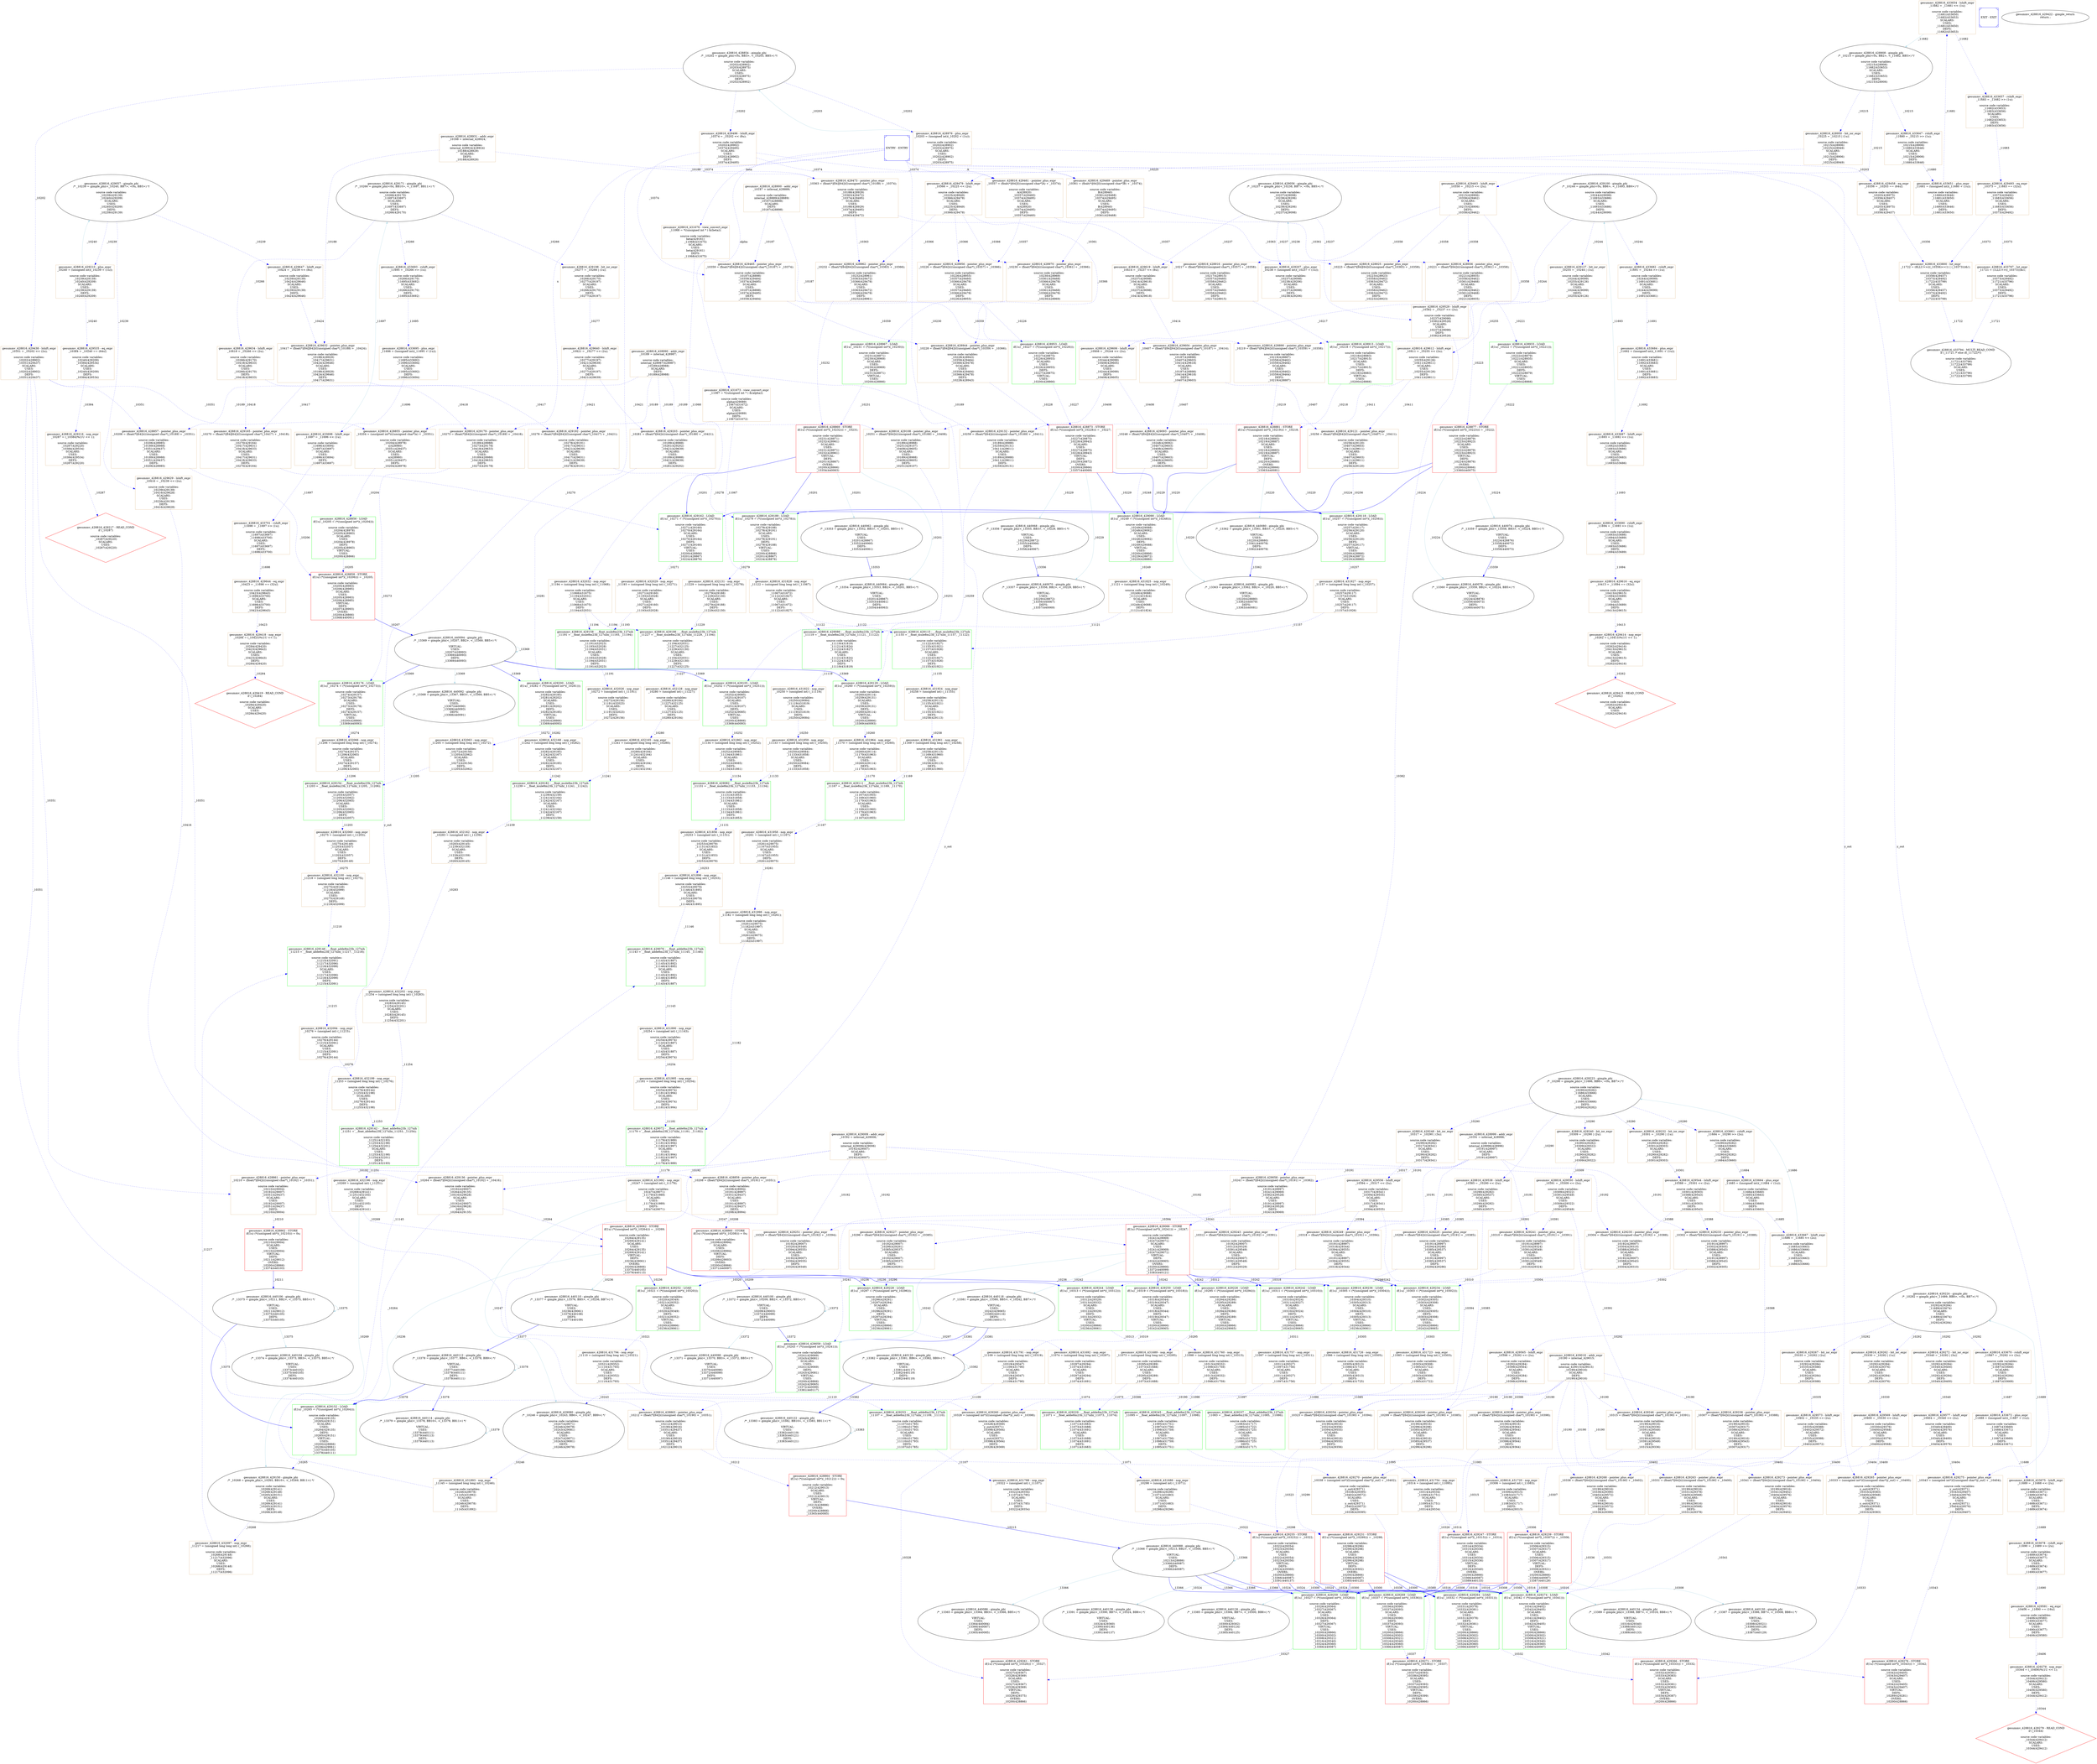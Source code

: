 digraph G {
0[color=blue,shape=Msquare,label="ENTRY - ENTRY"];
1[color=blue,shape=Msquare,label="EXIT - EXIT"];
2[color=burlywood,shape=box,label="gesummv_428816_431676 - view_convert_expr\n_11068 = *((unsigned int * ) &(beta));\n\nsource code variables:\nbeta(429161)\n_11068(431675)\nSCALARS:\nUSES:\nbeta(429161)\nDEFS:\n_11068(431675)\n"];
3[shape=ellipse,label="gesummv_428816_428854 - gimple_phi\n/* _10202 = gimple_phi(<0u, BB3>, <_10203, BB5>) */\n\nsource code variables:\n_10202(428902)\n_10203(428975)\nSCALARS:\nUSES:\n_10203(428975)\nDEFS:\n_10202(428902)\n"];
4[shape=ellipse,label="gesummv_428816_440062 - gimple_phi\n/* _13353 = gimple_phi(<_13352, BB3>, <_10201, BB5>) */\n\nVIRTUAL:\nUSES:\n_10201(428867)\n_13352(440060)\nDEFS:\n_13353(440061)\n"];
5[shape=ellipse,label="gesummv_428816_440068 - gimple_phi\n/* _13356 = gimple_phi(<_13355, BB3>, <_10229, BB5>) */\n\nVIRTUAL:\nUSES:\n_10229(428872)\n_13355(440066)\nDEFS:\n_13356(440067)\n"];
6[shape=ellipse,label="gesummv_428816_440074 - gimple_phi\n/* _13359 = gimple_phi(<_13358, BB3>, <_10224, BB5>) */\n\nVIRTUAL:\nUSES:\n_10224(428876)\n_13358(440072)\nDEFS:\n_13359(440073)\n"];
7[shape=ellipse,label="gesummv_428816_440080 - gimple_phi\n/* _13362 = gimple_phi(<_13361, BB3>, <_10220, BB5>) */\n\nVIRTUAL:\nUSES:\n_10220(428880)\n_13361(440078)\nDEFS:\n_13362(440079)\n"];
8[shape=ellipse,label="gesummv_428816_440086 - gimple_phi\n/* _13365 = gimple_phi(<_13364, BB3>, <_13366, BB5>) */\n\nVIRTUAL:\nUSES:\n_13364(440084)\n_13366(440087)\nDEFS:\n_13365(440085)\n"];
9[shape=ellipse,label="gesummv_428816_440092 - gimple_phi\n/* _13368 = gimple_phi(<_13367, BB3>, <_13369, BB5>) */\n\nVIRTUAL:\nUSES:\n_13367(440090)\n_13369(440093)\nDEFS:\n_13368(440091)\n"];
10[shape=ellipse,label="gesummv_428816_440098 - gimple_phi\n/* _13371 = gimple_phi(<_13370, BB3>, <_13372, BB5>) */\n\nVIRTUAL:\nUSES:\n_13370(440096)\n_13372(440099)\nDEFS:\n_13371(440097)\n"];
11[shape=ellipse,label="gesummv_428816_440104 - gimple_phi\n/* _13374 = gimple_phi(<_13373, BB3>, <_13375, BB5>) */\n\nVIRTUAL:\nUSES:\n_13373(440102)\n_13375(440105)\nDEFS:\n_13374(440103)\n"];
12[color=burlywood,shape=box,label="gesummv_428816_429438 - lshift_expr\n_10351 = _10202 << (2u);\n\nsource code variables:\n_10202(428902)\n_10351(429437)\nSCALARS:\nUSES:\n_10202(428902)\nDEFS:\n_10351(429437)\n"];
13[color=burlywood,shape=box,label="gesummv_428816_428855 - pointer_plus_expr\n_10204 = (unsigned int*)(((unsigned char*)x) + _10351);\n\nsource code variables:\n_10204(428978)\nx(428980)\n_10351(429437)\nSCALARS:\nUSES:\nx(428980)\n_10351(429437)\nDEFS:\n_10204(428978)\n"];
14[color=green,shape=box,label="gesummv_428816_428856 - LOAD\nif(1u) _10205 = (*((unsigned int*)(_10204)));\n\nsource code variables:\n_10204(428978)\n_10205(428983)\nSCALARS:\nUSES:\n_10204(428978)\nDEFS:\n_10205(428983)\nVIRTUAL:\nUSES:\n_10200(428866)\n"];
15[color=burlywood,shape=box,label="gesummv_428816_428857 - pointer_plus_expr\n_10206 = (float(*)[64])(((unsigned char*)_10189) + _10351);\n\nsource code variables:\n_10206(428985)\n_10189(428988)\n_10351(429437)\nSCALARS:\nUSES:\n_10189(428988)\n_10351(429437)\nDEFS:\n_10206(428985)\n"];
16[color=red,shape=box,label="gesummv_428816_428858 - STORE\nif(1u) (*((unsigned int*)(_10206))) = _10205;\n\nsource code variables:\n_10205(428983)\n_10206(428985)\nSCALARS:\nUSES:\n_10205(428983)\n_10206(428985)\nVIRTUAL:\nDEFS:\n_10207(428993)\nOVERS:\n_10200(428866)\n_13368(440091)\n"];
17[color=burlywood,shape=box,label="gesummv_428816_428859 - pointer_plus_expr\n_10208 = (float(*)[64])(((unsigned char*)_10191) + _10351);\n\nsource code variables:\n_10208(428994)\n_10191(428997)\n_10351(429437)\nSCALARS:\nUSES:\n_10191(428997)\n_10351(429437)\nDEFS:\n_10208(428994)\n"];
18[color=red,shape=box,label="gesummv_428816_428860 - STORE\nif(1u) (*((unsigned int*)(_10208))) = 0u;\n\nsource code variables:\n_10208(428994)\nSCALARS:\nUSES:\n_10208(428994)\nVIRTUAL:\nDEFS:\n_10209(429003)\nOVERS:\n_10200(428866)\n_13371(440097)\n"];
19[color=burlywood,shape=box,label="gesummv_428816_428861 - pointer_plus_expr\n_10210 = (float(*)[64])(((unsigned char*)_10192) + _10351);\n\nsource code variables:\n_10210(429004)\n_10192(429007)\n_10351(429437)\nSCALARS:\nUSES:\n_10192(429007)\n_10351(429437)\nDEFS:\n_10210(429004)\n"];
20[color=red,shape=box,label="gesummv_428816_428862 - STORE\nif(1u) (*((unsigned int*)(_10210))) = 0u;\n\nsource code variables:\n_10210(429004)\nSCALARS:\nUSES:\n_10210(429004)\nVIRTUAL:\nDEFS:\n_10211(429012)\nOVERS:\n_10200(428866)\n_13374(440103)\n"];
21[color=burlywood,shape=box,label="gesummv_428816_428863 - pointer_plus_expr\n_10212 = (float(*)[64])(((unsigned char*)_10190) + _10351);\n\nsource code variables:\n_10212(429013)\n_10190(429016)\n_10351(429437)\nSCALARS:\nUSES:\n_10190(429016)\n_10351(429437)\nDEFS:\n_10212(429013)\n"];
22[color=red,shape=box,label="gesummv_428816_428864 - STORE\nif(1u) (*((unsigned int*)(_10212))) = 0u;\n\nsource code variables:\n_10212(429013)\nSCALARS:\nUSES:\n_10212(429013)\nVIRTUAL:\nDEFS:\n_10213(428886)\nOVERS:\n_10200(428866)\n_13365(440085)\n"];
23[color=burlywood,shape=box,label="gesummv_428816_429496 - lshift_expr\n_10374 = _10202 << (8u);\n\nsource code variables:\n_10202(428902)\n_10374(429495)\nSCALARS:\nUSES:\n_10202(428902)\nDEFS:\n_10374(429495)\n"];
24[color=burlywood,shape=box,label="gesummv_428816_429461 - pointer_plus_expr\n_10357 = (float(*)[64])(((unsigned char*)A) + _10374);\n\nsource code variables:\nA(428920)\n_10357(429460)\n_10374(429495)\nSCALARS:\nUSES:\nA(428920)\n_10374(429495)\nDEFS:\n_10357(429460)\n"];
25[color=burlywood,shape=box,label="gesummv_428816_429465 - pointer_plus_expr\n_10359 = (float(*)[64][64])(((unsigned char*)_10187) + _10374);\n\nsource code variables:\n_10187(428898)\n_10359(429464)\n_10374(429495)\nSCALARS:\nUSES:\n_10187(428898)\n_10374(429495)\nDEFS:\n_10359(429464)\n"];
26[color=burlywood,shape=box,label="gesummv_428816_429469 - pointer_plus_expr\n_10361 = (float(*)[64])(((unsigned char*)B) + _10374);\n\nsource code variables:\nB(428940)\n_10361(429468)\n_10374(429495)\nSCALARS:\nUSES:\nB(428940)\n_10374(429495)\nDEFS:\n_10361(429468)\n"];
27[color=burlywood,shape=box,label="gesummv_428816_429473 - pointer_plus_expr\n_10363 = (float(*)[64][64])(((unsigned char*)_10188) + _10374);\n\nsource code variables:\n_10188(428929)\n_10363(429472)\n_10374(429495)\nSCALARS:\nUSES:\n_10188(428929)\n_10374(429495)\nDEFS:\n_10363(429472)\n"];
28[color=burlywood,shape=box,label="gesummv_428816_428976 - plus_expr\n_10203 = (unsigned int)(_10202 + (1u));\n\nsource code variables:\n_10202(428902)\n_10203(428975)\nSCALARS:\nUSES:\n_10202(428902)\nDEFS:\n_10203(428975)\n"];
29[color=burlywood,shape=box,label="gesummv_428816_429458 - eq_expr\n_10356 = _10203 == (64u);\n\nsource code variables:\n_10203(428975)\n_10356(429457)\nSCALARS:\nUSES:\n_10203(428975)\nDEFS:\n_10356(429457)\n"];
30[shape=ellipse,label="gesummv_428816_428908 - gimple_phi\n/* _10215 = gimple_phi(<0u, BB2>, <_11682, BB5>) */\n\nsource code variables:\n_10215(428906)\n_11682(433653)\nSCALARS:\nUSES:\n_11682(433653)\nDEFS:\n_10215(428906)\n"];
31[color=burlywood,shape=box,label="gesummv_428816_431673 - view_convert_expr\n_11067 = *((unsigned int * ) &(alpha));\n\nsource code variables:\nalpha(429089)\n_11067(431672)\nSCALARS:\nUSES:\nalpha(429089)\nDEFS:\n_11067(431672)\n"];
32[color=burlywood,shape=box,label="gesummv_428816_428900 - addr_expr\n_10187 = internal_428889;\n\nsource code variables:\ninternal_428889(428889)\n_10187(428898)\nSCALARS:\nDEFS:\n_10187(428898)\n"];
33[color=burlywood,shape=box,label="gesummv_428816_428931 - addr_expr\n_10188 = internal_428924;\n\nsource code variables:\ninternal_428924(428924)\n_10188(428929)\nSCALARS:\nDEFS:\n_10188(428929)\n"];
34[color=burlywood,shape=box,label="gesummv_428816_428990 - addr_expr\n_10189 = internal_428987;\n\nsource code variables:\ninternal_428987(428987)\n_10189(428988)\nSCALARS:\nDEFS:\n_10189(428988)\n"];
35[color=burlywood,shape=box,label="gesummv_428816_429018 - addr_expr\n_10190 = internal_429015;\n\nsource code variables:\ninternal_429015(429015)\n_10190(429016)\nSCALARS:\nDEFS:\n_10190(429016)\n"];
36[color=burlywood,shape=box,label="gesummv_428816_428999 - addr_expr\n_10191 = internal_428996;\n\nsource code variables:\ninternal_428996(428996)\n_10191(428997)\nSCALARS:\nDEFS:\n_10191(428997)\n"];
37[color=burlywood,shape=box,label="gesummv_428816_429009 - addr_expr\n_10192 = internal_429006;\n\nsource code variables:\ninternal_429006(429006)\n_10192(429007)\nSCALARS:\nDEFS:\n_10192(429007)\n"];
38[color=burlywood,shape=box,label="gesummv_428816_431828 - nop_expr\n_11122 = (unsigned long long int) (_11067);\n\nsource code variables:\n_11067(431672)\n_11122(431827)\nSCALARS:\nUSES:\n_11067(431672)\nDEFS:\n_11122(431827)\n"];
39[color=burlywood,shape=box,label="gesummv_428816_432032 - nop_expr\n_11194 = (unsigned long long int) (_11068);\n\nsource code variables:\n_11068(431675)\n_11194(432031)\nSCALARS:\nUSES:\n_11068(431675)\nDEFS:\n_11194(432031)\n"];
40[shape=ellipse,label="gesummv_428816_440064 - gimple_phi\n/* _13354 = gimple_phi(<_13353, BB2>, <_10201, BB5>) */\n\nVIRTUAL:\nUSES:\n_10201(428867)\n_13353(440061)\nDEFS:\n_13354(440063)\n"];
41[shape=ellipse,label="gesummv_428816_440070 - gimple_phi\n/* _13357 = gimple_phi(<_13356, BB2>, <_10229, BB5>) */\n\nVIRTUAL:\nUSES:\n_10229(428872)\n_13356(440067)\nDEFS:\n_13357(440069)\n"];
42[shape=ellipse,label="gesummv_428816_440076 - gimple_phi\n/* _13360 = gimple_phi(<_13359, BB2>, <_10224, BB5>) */\n\nVIRTUAL:\nUSES:\n_10224(428876)\n_13359(440073)\nDEFS:\n_13360(440075)\n"];
43[shape=ellipse,label="gesummv_428816_440082 - gimple_phi\n/* _13363 = gimple_phi(<_13362, BB2>, <_10220, BB5>) */\n\nVIRTUAL:\nUSES:\n_10220(428880)\n_13362(440079)\nDEFS:\n_13363(440081)\n"];
44[shape=ellipse,label="gesummv_428816_440088 - gimple_phi\n/* _13366 = gimple_phi(<_10213, BB2>, <_13366, BB5>) */\n\nVIRTUAL:\nUSES:\n_10213(428886)\n_13366(440087)\nDEFS:\n_13366(440087)\n"];
45[shape=ellipse,label="gesummv_428816_440094 - gimple_phi\n/* _13369 = gimple_phi(<_10207, BB2>, <_13369, BB5>) */\n\nVIRTUAL:\nUSES:\n_10207(428993)\n_13369(440093)\nDEFS:\n_13369(440093)\n"];
46[shape=ellipse,label="gesummv_428816_440100 - gimple_phi\n/* _13372 = gimple_phi(<_10209, BB2>, <_13372, BB5>) */\n\nVIRTUAL:\nUSES:\n_10209(429003)\n_13372(440099)\nDEFS:\n_13372(440099)\n"];
47[shape=ellipse,label="gesummv_428816_440106 - gimple_phi\n/* _13375 = gimple_phi(<_10211, BB2>, <_13375, BB5>) */\n\nVIRTUAL:\nUSES:\n_10211(429012)\n_13375(440105)\nDEFS:\n_13375(440105)\n"];
48[color=burlywood,shape=box,label="gesummv_428816_429463 - lshift_expr\n_10358 = _10215 << (2u);\n\nsource code variables:\n_10215(428906)\n_10358(429462)\nSCALARS:\nUSES:\n_10215(428906)\nDEFS:\n_10358(429462)\n"];
49[color=burlywood,shape=box,label="gesummv_428816_428916 - pointer_plus_expr\n_10217 = (float(*)[64])(((unsigned char*)_10357) + _10358);\n\nsource code variables:\n_10217(428915)\n_10357(429460)\n_10358(429462)\nSCALARS:\nUSES:\n_10357(429460)\n_10358(429462)\nDEFS:\n_10217(428915)\n"];
50[color=green,shape=box,label="gesummv_428816_428913 - LOAD\nif(1u) _10218 = (*((unsigned int*)(_10217)));\n\nsource code variables:\n_10218(428883)\n_10217(428915)\nSCALARS:\nUSES:\n_10217(428915)\nDEFS:\n_10218(428883)\nVIRTUAL:\nUSES:\n_10200(428866)\n"];
51[color=burlywood,shape=box,label="gesummv_428816_428890 - pointer_plus_expr\n_10219 = (float(*)[64][64])(((unsigned char*)_10359) + _10358);\n\nsource code variables:\n_10219(428887)\n_10358(429462)\n_10359(429464)\nSCALARS:\nUSES:\n_10358(429462)\n_10359(429464)\nDEFS:\n_10219(428887)\n"];
52[color=red,shape=box,label="gesummv_428816_428881 - STORE\nif(1u) (*((unsigned int*)(_10219))) = _10218;\n\nsource code variables:\n_10218(428883)\n_10219(428887)\nSCALARS:\nUSES:\n_10218(428883)\n_10219(428887)\nVIRTUAL:\nDEFS:\n_10220(428880)\nOVERS:\n_10200(428866)\n_13363(440081)\n"];
53[color=burlywood,shape=box,label="gesummv_428816_428936 - pointer_plus_expr\n_10221 = (float(*)[64])(((unsigned char*)_10361) + _10358);\n\nsource code variables:\n_10221(428935)\n_10358(429462)\n_10361(429468)\nSCALARS:\nUSES:\n_10358(429462)\n_10361(429468)\nDEFS:\n_10221(428935)\n"];
54[color=green,shape=box,label="gesummv_428816_428933 - LOAD\nif(1u) _10222 = (*((unsigned int*)(_10221)));\n\nsource code variables:\n_10222(428879)\n_10221(428935)\nSCALARS:\nUSES:\n_10221(428935)\nDEFS:\n_10222(428879)\nVIRTUAL:\nUSES:\n_10200(428866)\n"];
55[color=burlywood,shape=box,label="gesummv_428816_428925 - pointer_plus_expr\n_10223 = (float(*)[64][64])(((unsigned char*)_10363) + _10358);\n\nsource code variables:\n_10223(428923)\n_10358(429462)\n_10363(429472)\nSCALARS:\nUSES:\n_10358(429462)\n_10363(429472)\nDEFS:\n_10223(428923)\n"];
56[color=red,shape=box,label="gesummv_428816_428877 - STORE\nif(1u) (*((unsigned int*)(_10223))) = _10222;\n\nsource code variables:\n_10222(428879)\n_10223(428923)\nSCALARS:\nUSES:\n_10222(428879)\n_10223(428923)\nVIRTUAL:\nDEFS:\n_10224(428876)\nOVERS:\n_10200(428866)\n_13360(440075)\n"];
57[color=burlywood,shape=box,label="gesummv_428816_428950 - bit_ior_expr\n_10225 = _10215 | (1u);\n\nsource code variables:\n_10215(428906)\n_10225(428949)\nSCALARS:\nUSES:\n_10215(428906)\nDEFS:\n_10225(428949)\n"];
58[color=burlywood,shape=box,label="gesummv_428816_429479 - lshift_expr\n_10366 = _10225 << (2u);\n\nsource code variables:\n_10225(428949)\n_10366(429478)\nSCALARS:\nUSES:\n_10225(428949)\nDEFS:\n_10366(429478)\n"];
59[color=burlywood,shape=box,label="gesummv_428816_428956 - pointer_plus_expr\n_10226 = (float(*)[64])(((unsigned char*)_10357) + _10366);\n\nsource code variables:\n_10226(428955)\n_10357(429460)\n_10366(429478)\nSCALARS:\nUSES:\n_10357(429460)\n_10366(429478)\nDEFS:\n_10226(428955)\n"];
60[color=green,shape=box,label="gesummv_428816_428953 - LOAD\nif(1u) _10227 = (*((unsigned int*)(_10226)));\n\nsource code variables:\n_10227(428875)\n_10226(428955)\nSCALARS:\nUSES:\n_10226(428955)\nDEFS:\n_10227(428875)\nVIRTUAL:\nUSES:\n_10200(428866)\n"];
61[color=burlywood,shape=box,label="gesummv_428816_428944 - pointer_plus_expr\n_10228 = (float(*)[64][64])(((unsigned char*)_10359) + _10366);\n\nsource code variables:\n_10228(428943)\n_10359(429464)\n_10366(429478)\nSCALARS:\nUSES:\n_10359(429464)\n_10366(429478)\nDEFS:\n_10228(428943)\n"];
62[color=red,shape=box,label="gesummv_428816_428873 - STORE\nif(1u) (*((unsigned int*)(_10228))) = _10227;\n\nsource code variables:\n_10227(428875)\n_10228(428943)\nSCALARS:\nUSES:\n_10227(428875)\n_10228(428943)\nVIRTUAL:\nDEFS:\n_10229(428872)\nOVERS:\n_10200(428866)\n_13357(440069)\n"];
63[color=burlywood,shape=box,label="gesummv_428816_428970 - pointer_plus_expr\n_10230 = (float(*)[64])(((unsigned char*)_10361) + _10366);\n\nsource code variables:\n_10230(428969)\n_10361(429468)\n_10366(429478)\nSCALARS:\nUSES:\n_10361(429468)\n_10366(429478)\nDEFS:\n_10230(428969)\n"];
64[color=green,shape=box,label="gesummv_428816_428967 - LOAD\nif(1u) _10231 = (*((unsigned int*)(_10230)));\n\nsource code variables:\n_10231(428871)\n_10230(428969)\nSCALARS:\nUSES:\n_10230(428969)\nDEFS:\n_10231(428871)\nVIRTUAL:\nUSES:\n_10200(428866)\n"];
65[color=burlywood,shape=box,label="gesummv_428816_428962 - pointer_plus_expr\n_10232 = (float(*)[64][64])(((unsigned char*)_10363) + _10366);\n\nsource code variables:\n_10232(428961)\n_10363(429472)\n_10366(429478)\nSCALARS:\nUSES:\n_10363(429472)\n_10366(429478)\nDEFS:\n_10232(428961)\n"];
66[color=red,shape=box,label="gesummv_428816_428869 - STORE\nif(1u) (*((unsigned int*)(_10232))) = _10231;\n\nsource code variables:\n_10231(428871)\n_10232(428961)\nSCALARS:\nUSES:\n_10231(428871)\n_10232(428961)\nVIRTUAL:\nDEFS:\n_10201(428867)\nOVERS:\n_10200(428866)\n_13354(440063)\n"];
67[color=burlywood,shape=box,label="gesummv_428816_433647 - rshift_expr\n_11680 = _10215 >> (1u);\n\nsource code variables:\n_10215(428906)\n_11680(433646)\nSCALARS:\nUSES:\n_10215(428906)\nDEFS:\n_11680(433646)\n"];
68[color=burlywood,shape=box,label="gesummv_428816_433651 - plus_expr\n_11681 = (unsigned int)(_11680 + (1u));\n\nsource code variables:\n_11680(433646)\n_11681(433650)\nSCALARS:\nUSES:\n_11680(433646)\nDEFS:\n_11681(433650)\n"];
69[color=burlywood,shape=box,label="gesummv_428816_433654 - lshift_expr\n_11682 = _11681 << (1u);\n\nsource code variables:\n_11681(433650)\n_11682(433653)\nSCALARS:\nUSES:\n_11681(433650)\nDEFS:\n_11682(433653)\n"];
70[color=burlywood,shape=box,label="gesummv_428816_433657 - rshift_expr\n_11683 = _11682 >> (1u);\n\nsource code variables:\n_11682(433653)\n_11683(433656)\nSCALARS:\nUSES:\n_11682(433653)\nDEFS:\n_11683(433656)\n"];
71[color=burlywood,shape=box,label="gesummv_428816_429493 - eq_expr\n_10373 = _11683 == (32u);\n\nsource code variables:\n_10373(429492)\n_11683(433656)\nSCALARS:\nUSES:\n_11683(433656)\nDEFS:\n_10373(429492)\n"];
72[color=burlywood,shape=box,label="gesummv_428816_433797 - lut_expr\n_11721 = (1LLU>>((_10373)))&1;\n\nsource code variables:\n_10373(429492)\n_11721(433796)\nSCALARS:\nUSES:\n_10373(429492)\nDEFS:\n_11721(433796)\n"];
73[color=burlywood,shape=box,label="gesummv_428816_433800 - lut_expr\n_11722 = (8LLU>>(((_10356)<<1) | (_10373)))&1;\n\nsource code variables:\n_10356(429457)\n_10373(429492)\n_11722(433799)\nSCALARS:\nUSES:\n_10356(429457)\n_10373(429492)\nDEFS:\n_11722(433799)\n"];
74[shape=ellipse,label="gesummv_428816_433794 - MULTI_READ_COND\nif (_11721 /* else if(_11722)*/)\n\nsource code variables:\n_11721(433796)\n_11722(433799)\nSCALARS:\nUSES:\n_11721(433796)\n_11722(433799)\n"];
75[shape=ellipse,label="gesummv_428816_429056 - gimple_phi\n/* _10237 = gimple_phi(<_10238, BB7>, <0u, BB5>) */\n\nsource code variables:\n_10237(429098)\n_10238(429206)\nSCALARS:\nUSES:\n_10238(429206)\nDEFS:\n_10237(429098)\n"];
76[shape=ellipse,label="gesummv_428816_429057 - gimple_phi\n/* _10239 = gimple_phi(<_10240, BB7>, <0u, BB5>) */\n\nsource code variables:\n_10239(429139)\n_10240(429209)\nSCALARS:\nUSES:\n_10240(429209)\nDEFS:\n_10239(429139)\n"];
77[shape=ellipse,label="gesummv_428816_440110 - gimple_phi\n/* _13377 = gimple_phi(<_13376, BB5>, <_10236, BB7>) */\n\nVIRTUAL:\nUSES:\n_10236(429061)\n_13376(440108)\nDEFS:\n_13377(440109)\n"];
78[shape=ellipse,label="gesummv_428816_440118 - gimple_phi\n/* _13381 = gimple_phi(<_13380, BB5>, <_10242, BB7>) */\n\nVIRTUAL:\nUSES:\n_10242(429065)\n_13380(440116)\nDEFS:\n_13381(440117)\n"];
79[color=burlywood,shape=box,label="gesummv_428816_429529 - lshift_expr\n_10382 = _10237 << (2u);\n\nsource code variables:\n_10237(429098)\n_10382(429528)\nSCALARS:\nUSES:\n_10237(429098)\nDEFS:\n_10382(429528)\n"];
80[color=burlywood,shape=box,label="gesummv_428816_429058 - pointer_plus_expr\n_10241 = (float(*)[64])(((unsigned char*)_10191) + _10382);\n\nsource code variables:\n_10191(428997)\n_10241(429069)\n_10382(429528)\nSCALARS:\nUSES:\n_10191(428997)\n_10382(429528)\nDEFS:\n_10241(429069)\n"];
81[color=green,shape=box,label="gesummv_428816_429059 - LOAD\nif(1u) _10243 = (*((unsigned int*)(_10241)));\n\nsource code variables:\n_10241(429069)\n_10243(429081)\nSCALARS:\nUSES:\n_10241(429069)\nDEFS:\n_10243(429081)\nVIRTUAL:\nUSES:\n_10200(428866)\n_10242(429065)\n_13372(440099)\n_13381(440117)\n"];
82[color=burlywood,shape=box,label="gesummv_428816_429619 - lshift_expr\n_10414 = _10237 << (8u);\n\nsource code variables:\n_10237(429098)\n_10414(429618)\nSCALARS:\nUSES:\n_10237(429098)\nDEFS:\n_10414(429618)\n"];
83[color=burlywood,shape=box,label="gesummv_428816_429604 - pointer_plus_expr\n_10407 = (float(*)[64][64])(((unsigned char*)_10187) + _10414);\n\nsource code variables:\n_10187(428898)\n_10407(429603)\n_10414(429618)\nSCALARS:\nUSES:\n_10187(428898)\n_10414(429618)\nDEFS:\n_10407(429603)\n"];
84[color=burlywood,shape=box,label="gesummv_428816_429629 - lshift_expr\n_10416 = _10239 << (2u);\n\nsource code variables:\n_10239(429139)\n_10416(429628)\nSCALARS:\nUSES:\n_10239(429139)\nDEFS:\n_10416(429628)\n"];
85[color=burlywood,shape=box,label="gesummv_428816_429136 - pointer_plus_expr\n_10264 = (float(*)[64])(((unsigned char*)_10192) + _10416);\n\nsource code variables:\n_10192(429007)\n_10264(429135)\n_10416(429628)\nSCALARS:\nUSES:\n_10192(429007)\n_10416(429628)\nDEFS:\n_10264(429135)\n"];
86[color=burlywood,shape=box,label="gesummv_428816_429647 - lshift_expr\n_10424 = _10239 << (8u);\n\nsource code variables:\n_10239(429139)\n_10424(429646)\nSCALARS:\nUSES:\n_10239(429139)\nDEFS:\n_10424(429646)\n"];
87[color=burlywood,shape=box,label="gesummv_428816_429632 - pointer_plus_expr\n_10417 = (float(*)[64][64])(((unsigned char*)_10188) + _10424);\n\nsource code variables:\n_10188(428929)\n_10417(429631)\n_10424(429646)\nSCALARS:\nUSES:\n_10188(428929)\n_10424(429646)\nDEFS:\n_10417(429631)\n"];
88[color=burlywood,shape=box,label="gesummv_428816_429207 - plus_expr\n_10238 = (unsigned int)(_10237 + (1u));\n\nsource code variables:\n_10237(429098)\n_10238(429206)\nSCALARS:\nUSES:\n_10237(429098)\nDEFS:\n_10238(429206)\n"];
89[color=burlywood,shape=box,label="gesummv_428816_429210 - plus_expr\n_10240 = (unsigned int)(_10239 + (1u));\n\nsource code variables:\n_10239(429139)\n_10240(429209)\nSCALARS:\nUSES:\n_10239(429139)\nDEFS:\n_10240(429209)\n"];
90[color=burlywood,shape=box,label="gesummv_428816_429535 - eq_expr\n_10384 = _10240 == (64u);\n\nsource code variables:\n_10240(429209)\n_10384(429534)\nSCALARS:\nUSES:\n_10240(429209)\nDEFS:\n_10384(429534)\n"];
91[color=burlywood,shape=box,label="gesummv_428816_429216 - nop_expr\n_10287 = (_10384)%(1U << 1);\n\nsource code variables:\n_10287(429220)\n_10384(429534)\nSCALARS:\nUSES:\n_10384(429534)\nDEFS:\n_10287(429220)\n"];
92[shape=ellipse,label="gesummv_428816_429100 - gimple_phi\n/* _10244 = gimple_phi(<0u, BB6>, <_11693, BB9>) */\n\nsource code variables:\n_10244(429099)\n_11693(433686)\nSCALARS:\nUSES:\n_11693(433686)\nDEFS:\n_10244(429099)\n"];
93[color=red,shape=box,label="gesummv_428816_429066 - STORE\nif(1u) (*((unsigned int*)(_10241))) = _10247;\n\nsource code variables:\n_10241(429069)\n_10247(429071)\nSCALARS:\nUSES:\n_10241(429069)\n_10247(429071)\nVIRTUAL:\nDEFS:\n_10242(429065)\nOVERS:\n_10200(428866)\n_13372(440099)\n_13383(440121)\n"];
94[color=red,shape=box,label="gesummv_428816_429062 - STORE\nif(1u) (*((unsigned int*)(_10264))) = _10269;\n\nsource code variables:\n_10264(429135)\n_10269(429141)\nSCALARS:\nUSES:\n_10264(429135)\n_10269(429141)\nVIRTUAL:\nDEFS:\n_10236(429061)\nOVERS:\n_10200(428866)\n_13375(440105)\n_13379(440113)\n"];
95[color=red,shape=diamond,label="gesummv_428816_429217 - READ_COND\nif (_10287)\n\nsource code variables:\n_10287(429220)\nSCALARS:\nUSES:\n_10287(429220)\n"];
96[shape=ellipse,label="gesummv_428816_429223 - gimple_phi\n/* _10290 = gimple_phi(<_11686, BB8>, <0u, BB7>) */\n\nsource code variables:\n_10290(429282)\n_11686(433666)\nSCALARS:\nUSES:\n_11686(433666)\nDEFS:\n_10290(429282)\n"];
97[shape=ellipse,label="gesummv_428816_429224 - gimple_phi\n/* _10292 = gimple_phi(<_11689, BB8>, <0u, BB7>) */\n\nsource code variables:\n_10292(429284)\n_11689(433674)\nSCALARS:\nUSES:\n_11689(433674)\nDEFS:\n_10292(429284)\n"];
98[shape=ellipse,label="gesummv_428816_440126 - gimple_phi\n/* _13385 = gimple_phi(<_13384, BB7>, <_10300, BB8>) */\n\nVIRTUAL:\nUSES:\n_10300(429302)\n_13384(440124)\nDEFS:\n_13385(440125)\n"];
99[shape=ellipse,label="gesummv_428816_440130 - gimple_phi\n/* _13387 = gimple_phi(<_13386, BB7>, <_10308, BB8>) */\n\nVIRTUAL:\nUSES:\n_10308(429321)\n_13386(440128)\nDEFS:\n_13387(440129)\n"];
100[shape=ellipse,label="gesummv_428816_440134 - gimple_phi\n/* _13389 = gimple_phi(<_13388, BB7>, <_10316, BB8>) */\n\nVIRTUAL:\nUSES:\n_10316(429340)\n_13388(440132)\nDEFS:\n_13389(440133)\n"];
101[shape=ellipse,label="gesummv_428816_440138 - gimple_phi\n/* _13391 = gimple_phi(<_13390, BB7>, <_10324, BB8>) */\n\nVIRTUAL:\nUSES:\n_10324(429360)\n_13390(440136)\nDEFS:\n_13391(440137)\n"];
102[color=burlywood,shape=box,label="gesummv_428816_429538 - lshift_expr\n_10385 = _10290 << (2u);\n\nsource code variables:\n_10290(429282)\n_10385(429537)\nSCALARS:\nUSES:\n_10290(429282)\nDEFS:\n_10385(429537)\n"];
103[color=burlywood,shape=box,label="gesummv_428816_429225 - pointer_plus_expr\n_10294 = (float(*)[64])(((unsigned char*)_10191) + _10385);\n\nsource code variables:\n_10191(428997)\n_10294(429286)\n_10385(429537)\nSCALARS:\nUSES:\n_10191(428997)\n_10385(429537)\nDEFS:\n_10294(429286)\n"];
104[color=green,shape=box,label="gesummv_428816_429226 - LOAD\nif(1u) _10295 = (*((unsigned int*)(_10294)));\n\nsource code variables:\n_10294(429286)\n_10295(429289)\nSCALARS:\nUSES:\n_10294(429286)\nDEFS:\n_10295(429289)\nVIRTUAL:\nUSES:\n_10200(428866)\n_10242(429065)\n"];
105[color=burlywood,shape=box,label="gesummv_428816_429227 - pointer_plus_expr\n_10296 = (float(*)[64])(((unsigned char*)_10192) + _10385);\n\nsource code variables:\n_10192(429007)\n_10296(429291)\n_10385(429537)\nSCALARS:\nUSES:\n_10192(429007)\n_10385(429537)\nDEFS:\n_10296(429291)\n"];
106[color=green,shape=box,label="gesummv_428816_429228 - LOAD\nif(1u) _10297 = (*((unsigned int*)(_10296)));\n\nsource code variables:\n_10296(429291)\n_10297(429294)\nSCALARS:\nUSES:\n_10296(429291)\nDEFS:\n_10297(429294)\nVIRTUAL:\nUSES:\n_10200(428866)\n_10236(429061)\n"];
107[color=burlywood,shape=box,label="gesummv_428816_431689 - nop_expr\n_11073 = (unsigned long long int) (_10295);\n\nsource code variables:\n_10295(429289)\n_11073(431688)\nSCALARS:\nUSES:\n_10295(429289)\nDEFS:\n_11073(431688)\n"];
108[color=burlywood,shape=box,label="gesummv_428816_431692 - nop_expr\n_11074 = (unsigned long long int) (_10297);\n\nsource code variables:\n_10297(429294)\n_11074(431691)\nSCALARS:\nUSES:\n_10297(429294)\nDEFS:\n_11074(431691)\n"];
109[color=green,shape=box,label="gesummv_428816_429229 - __float_adde8m23b_127nih\n_11071 = __float_adde8m23b_127nih(_11073, _11074);\n\nsource code variables:\n_11071(431683)\n_11073(431688)\n_11074(431691)\nSCALARS:\nUSES:\n_11073(431688)\n_11074(431691)\nDEFS:\n_11071(431683)\n"];
110[color=burlywood,shape=box,label="gesummv_428816_431686 - nop_expr\n_10298 = (unsigned int) (_11071);\n\nsource code variables:\n_10298(429296)\n_11071(431683)\nSCALARS:\nUSES:\n_11071(431683)\nDEFS:\n_10298(429296)\n"];
111[color=burlywood,shape=box,label="gesummv_428816_429230 - pointer_plus_expr\n_10299 = (float(*)[64])(((unsigned char*)_10190) + _10385);\n\nsource code variables:\n_10190(429016)\n_10299(429298)\n_10385(429537)\nSCALARS:\nUSES:\n_10190(429016)\n_10385(429537)\nDEFS:\n_10299(429298)\n"];
112[color=red,shape=box,label="gesummv_428816_429231 - STORE\nif(1u) (*((unsigned int*)(_10299))) = _10298;\n\nsource code variables:\n_10298(429296)\n_10299(429298)\nSCALARS:\nUSES:\n_10298(429296)\n_10299(429298)\nVIRTUAL:\nDEFS:\n_10300(429302)\nOVERS:\n_10200(428866)\n_13366(440087)\n_13385(440125)\n"];
113[color=burlywood,shape=box,label="gesummv_428816_429232 - bit_ior_expr\n_10301 = _10290 | (1u);\n\nsource code variables:\n_10290(429282)\n_10301(429303)\nSCALARS:\nUSES:\n_10290(429282)\nDEFS:\n_10301(429303)\n"];
114[color=burlywood,shape=box,label="gesummv_428816_429544 - lshift_expr\n_10388 = _10301 << (2u);\n\nsource code variables:\n_10301(429303)\n_10388(429543)\nSCALARS:\nUSES:\n_10301(429303)\nDEFS:\n_10388(429543)\n"];
115[color=burlywood,shape=box,label="gesummv_428816_429233 - pointer_plus_expr\n_10302 = (float(*)[64])(((unsigned char*)_10191) + _10388);\n\nsource code variables:\n_10191(428997)\n_10302(429305)\n_10388(429543)\nSCALARS:\nUSES:\n_10191(428997)\n_10388(429543)\nDEFS:\n_10302(429305)\n"];
116[color=green,shape=box,label="gesummv_428816_429234 - LOAD\nif(1u) _10303 = (*((unsigned int*)(_10302)));\n\nsource code variables:\n_10302(429305)\n_10303(429308)\nSCALARS:\nUSES:\n_10302(429305)\nDEFS:\n_10303(429308)\nVIRTUAL:\nUSES:\n_10200(428866)\n_10242(429065)\n"];
117[color=burlywood,shape=box,label="gesummv_428816_429235 - pointer_plus_expr\n_10304 = (float(*)[64])(((unsigned char*)_10192) + _10388);\n\nsource code variables:\n_10192(429007)\n_10304(429310)\n_10388(429543)\nSCALARS:\nUSES:\n_10192(429007)\n_10388(429543)\nDEFS:\n_10304(429310)\n"];
118[color=green,shape=box,label="gesummv_428816_429236 - LOAD\nif(1u) _10305 = (*((unsigned int*)(_10304)));\n\nsource code variables:\n_10304(429310)\n_10305(429313)\nSCALARS:\nUSES:\n_10304(429310)\nDEFS:\n_10305(429313)\nVIRTUAL:\nUSES:\n_10200(428866)\n_10236(429061)\n"];
119[color=burlywood,shape=box,label="gesummv_428816_431723 - nop_expr\n_11085 = (unsigned long long int) (_10303);\n\nsource code variables:\n_10303(429308)\n_11085(431722)\nSCALARS:\nUSES:\n_10303(429308)\nDEFS:\n_11085(431722)\n"];
120[color=burlywood,shape=box,label="gesummv_428816_431726 - nop_expr\n_11086 = (unsigned long long int) (_10305);\n\nsource code variables:\n_10305(429313)\n_11086(431725)\nSCALARS:\nUSES:\n_10305(429313)\nDEFS:\n_11086(431725)\n"];
121[color=green,shape=box,label="gesummv_428816_429237 - __float_adde8m23b_127nih\n_11083 = __float_adde8m23b_127nih(_11085, _11086);\n\nsource code variables:\n_11083(431717)\n_11085(431722)\n_11086(431725)\nSCALARS:\nUSES:\n_11085(431722)\n_11086(431725)\nDEFS:\n_11083(431717)\n"];
122[color=burlywood,shape=box,label="gesummv_428816_431720 - nop_expr\n_10306 = (unsigned int) (_11083);\n\nsource code variables:\n_10306(429315)\n_11083(431717)\nSCALARS:\nUSES:\n_11083(431717)\nDEFS:\n_10306(429315)\n"];
123[color=burlywood,shape=box,label="gesummv_428816_429238 - pointer_plus_expr\n_10307 = (float(*)[64])(((unsigned char*)_10190) + _10388);\n\nsource code variables:\n_10190(429016)\n_10307(429317)\n_10388(429543)\nSCALARS:\nUSES:\n_10190(429016)\n_10388(429543)\nDEFS:\n_10307(429317)\n"];
124[color=red,shape=box,label="gesummv_428816_429239 - STORE\nif(1u) (*((unsigned int*)(_10307))) = _10306;\n\nsource code variables:\n_10306(429315)\n_10307(429317)\nSCALARS:\nUSES:\n_10306(429315)\n_10307(429317)\nVIRTUAL:\nDEFS:\n_10308(429321)\nOVERS:\n_10200(428866)\n_13366(440087)\n_13387(440129)\n"];
125[color=burlywood,shape=box,label="gesummv_428816_429240 - bit_ior_expr\n_10309 = _10290 | (2u);\n\nsource code variables:\n_10290(429282)\n_10309(429322)\nSCALARS:\nUSES:\n_10290(429282)\nDEFS:\n_10309(429322)\n"];
126[color=burlywood,shape=box,label="gesummv_428816_429550 - lshift_expr\n_10391 = _10309 << (2u);\n\nsource code variables:\n_10309(429322)\n_10391(429549)\nSCALARS:\nUSES:\n_10309(429322)\nDEFS:\n_10391(429549)\n"];
127[color=burlywood,shape=box,label="gesummv_428816_429241 - pointer_plus_expr\n_10310 = (float(*)[64])(((unsigned char*)_10191) + _10391);\n\nsource code variables:\n_10191(428997)\n_10310(429324)\n_10391(429549)\nSCALARS:\nUSES:\n_10191(428997)\n_10391(429549)\nDEFS:\n_10310(429324)\n"];
128[color=green,shape=box,label="gesummv_428816_429242 - LOAD\nif(1u) _10311 = (*((unsigned int*)(_10310)));\n\nsource code variables:\n_10310(429324)\n_10311(429327)\nSCALARS:\nUSES:\n_10310(429324)\nDEFS:\n_10311(429327)\nVIRTUAL:\nUSES:\n_10200(428866)\n_10242(429065)\n"];
129[color=burlywood,shape=box,label="gesummv_428816_429243 - pointer_plus_expr\n_10312 = (float(*)[64])(((unsigned char*)_10192) + _10391);\n\nsource code variables:\n_10192(429007)\n_10312(429329)\n_10391(429549)\nSCALARS:\nUSES:\n_10192(429007)\n_10391(429549)\nDEFS:\n_10312(429329)\n"];
130[color=green,shape=box,label="gesummv_428816_429244 - LOAD\nif(1u) _10313 = (*((unsigned int*)(_10312)));\n\nsource code variables:\n_10312(429329)\n_10313(429332)\nSCALARS:\nUSES:\n_10312(429329)\nDEFS:\n_10313(429332)\nVIRTUAL:\nUSES:\n_10200(428866)\n_10236(429061)\n"];
131[color=burlywood,shape=box,label="gesummv_428816_431757 - nop_expr\n_11097 = (unsigned long long int) (_10311);\n\nsource code variables:\n_10311(429327)\n_11097(431756)\nSCALARS:\nUSES:\n_10311(429327)\nDEFS:\n_11097(431756)\n"];
132[color=burlywood,shape=box,label="gesummv_428816_431760 - nop_expr\n_11098 = (unsigned long long int) (_10313);\n\nsource code variables:\n_10313(429332)\n_11098(431759)\nSCALARS:\nUSES:\n_10313(429332)\nDEFS:\n_11098(431759)\n"];
133[color=green,shape=box,label="gesummv_428816_429245 - __float_adde8m23b_127nih\n_11095 = __float_adde8m23b_127nih(_11097, _11098);\n\nsource code variables:\n_11095(431751)\n_11097(431756)\n_11098(431759)\nSCALARS:\nUSES:\n_11097(431756)\n_11098(431759)\nDEFS:\n_11095(431751)\n"];
134[color=burlywood,shape=box,label="gesummv_428816_431754 - nop_expr\n_10314 = (unsigned int) (_11095);\n\nsource code variables:\n_10314(429334)\n_11095(431751)\nSCALARS:\nUSES:\n_11095(431751)\nDEFS:\n_10314(429334)\n"];
135[color=burlywood,shape=box,label="gesummv_428816_429246 - pointer_plus_expr\n_10315 = (float(*)[64])(((unsigned char*)_10190) + _10391);\n\nsource code variables:\n_10190(429016)\n_10315(429336)\n_10391(429549)\nSCALARS:\nUSES:\n_10190(429016)\n_10391(429549)\nDEFS:\n_10315(429336)\n"];
136[color=red,shape=box,label="gesummv_428816_429247 - STORE\nif(1u) (*((unsigned int*)(_10315))) = _10314;\n\nsource code variables:\n_10314(429334)\n_10315(429336)\nSCALARS:\nUSES:\n_10314(429334)\n_10315(429336)\nVIRTUAL:\nDEFS:\n_10316(429340)\nOVERS:\n_10200(428866)\n_13366(440087)\n_13389(440133)\n"];
137[color=burlywood,shape=box,label="gesummv_428816_429248 - bit_ior_expr\n_10317 = _10290 | (3u);\n\nsource code variables:\n_10290(429282)\n_10317(429341)\nSCALARS:\nUSES:\n_10290(429282)\nDEFS:\n_10317(429341)\n"];
138[color=burlywood,shape=box,label="gesummv_428816_429556 - lshift_expr\n_10394 = _10317 << (2u);\n\nsource code variables:\n_10317(429341)\n_10394(429555)\nSCALARS:\nUSES:\n_10317(429341)\nDEFS:\n_10394(429555)\n"];
139[color=burlywood,shape=box,label="gesummv_428816_429249 - pointer_plus_expr\n_10318 = (float(*)[64])(((unsigned char*)_10191) + _10394);\n\nsource code variables:\n_10191(428997)\n_10318(429344)\n_10394(429555)\nSCALARS:\nUSES:\n_10191(428997)\n_10394(429555)\nDEFS:\n_10318(429344)\n"];
140[color=green,shape=box,label="gesummv_428816_429250 - LOAD\nif(1u) _10319 = (*((unsigned int*)(_10318)));\n\nsource code variables:\n_10318(429344)\n_10319(429347)\nSCALARS:\nUSES:\n_10318(429344)\nDEFS:\n_10319(429347)\nVIRTUAL:\nUSES:\n_10200(428866)\n_10242(429065)\n"];
141[color=burlywood,shape=box,label="gesummv_428816_429251 - pointer_plus_expr\n_10320 = (float(*)[64])(((unsigned char*)_10192) + _10394);\n\nsource code variables:\n_10192(429007)\n_10320(429349)\n_10394(429555)\nSCALARS:\nUSES:\n_10192(429007)\n_10394(429555)\nDEFS:\n_10320(429349)\n"];
142[color=green,shape=box,label="gesummv_428816_429252 - LOAD\nif(1u) _10321 = (*((unsigned int*)(_10320)));\n\nsource code variables:\n_10320(429349)\n_10321(429352)\nSCALARS:\nUSES:\n_10320(429349)\nDEFS:\n_10321(429352)\nVIRTUAL:\nUSES:\n_10200(428866)\n_10236(429061)\n"];
143[color=burlywood,shape=box,label="gesummv_428816_431791 - nop_expr\n_11109 = (unsigned long long int) (_10319);\n\nsource code variables:\n_10319(429347)\n_11109(431790)\nSCALARS:\nUSES:\n_10319(429347)\nDEFS:\n_11109(431790)\n"];
144[color=burlywood,shape=box,label="gesummv_428816_431794 - nop_expr\n_11110 = (unsigned long long int) (_10321);\n\nsource code variables:\n_10321(429352)\n_11110(431793)\nSCALARS:\nUSES:\n_10321(429352)\nDEFS:\n_11110(431793)\n"];
145[color=green,shape=box,label="gesummv_428816_429253 - __float_adde8m23b_127nih\n_11107 = __float_adde8m23b_127nih(_11109, _11110);\n\nsource code variables:\n_11107(431785)\n_11109(431790)\n_11110(431793)\nSCALARS:\nUSES:\n_11109(431790)\n_11110(431793)\nDEFS:\n_11107(431785)\n"];
146[color=burlywood,shape=box,label="gesummv_428816_431788 - nop_expr\n_10322 = (unsigned int) (_11107);\n\nsource code variables:\n_10322(429354)\n_11107(431785)\nSCALARS:\nUSES:\n_11107(431785)\nDEFS:\n_10322(429354)\n"];
147[color=burlywood,shape=box,label="gesummv_428816_429254 - pointer_plus_expr\n_10323 = (float(*)[64])(((unsigned char*)_10190) + _10394);\n\nsource code variables:\n_10190(429016)\n_10323(429356)\n_10394(429555)\nSCALARS:\nUSES:\n_10190(429016)\n_10394(429555)\nDEFS:\n_10323(429356)\n"];
148[color=red,shape=box,label="gesummv_428816_429255 - STORE\nif(1u) (*((unsigned int*)(_10323))) = _10322;\n\nsource code variables:\n_10322(429354)\n_10323(429356)\nSCALARS:\nUSES:\n_10322(429354)\n_10323(429356)\nVIRTUAL:\nDEFS:\n_10324(429360)\nOVERS:\n_10200(428866)\n_13366(440087)\n_13391(440137)\n"];
149[color=burlywood,shape=box,label="gesummv_428816_433661 - rshift_expr\n_11684 = _10290 >> (2u);\n\nsource code variables:\n_10290(429282)\n_11684(433660)\nSCALARS:\nUSES:\n_10290(429282)\nDEFS:\n_11684(433660)\n"];
150[color=burlywood,shape=box,label="gesummv_428816_433664 - plus_expr\n_11685 = (unsigned int)(_11684 + (1u));\n\nsource code variables:\n_11684(433660)\n_11685(433663)\nSCALARS:\nUSES:\n_11684(433660)\nDEFS:\n_11685(433663)\n"];
151[color=burlywood,shape=box,label="gesummv_428816_433667 - lshift_expr\n_11686 = _11685 << (2u);\n\nsource code variables:\n_11685(433663)\n_11686(433666)\nSCALARS:\nUSES:\n_11685(433663)\nDEFS:\n_11686(433666)\n"];
152[color=burlywood,shape=box,label="gesummv_428816_429565 - lshift_expr\n_10398 = _10292 << (2u);\n\nsource code variables:\n_10292(429284)\n_10398(429564)\nSCALARS:\nUSES:\n_10292(429284)\nDEFS:\n_10398(429564)\n"];
153[color=burlywood,shape=box,label="gesummv_428816_429258 - pointer_plus_expr\n_10326 = (float(*)[64])(((unsigned char*)_10190) + _10398);\n\nsource code variables:\n_10190(429016)\n_10326(429364)\n_10398(429564)\nSCALARS:\nUSES:\n_10190(429016)\n_10398(429564)\nDEFS:\n_10326(429364)\n"];
154[color=green,shape=box,label="gesummv_428816_429259 - LOAD\nif(1u) _10327 = (*((unsigned int*)(_10326)));\n\nsource code variables:\n_10326(429364)\n_10327(429367)\nSCALARS:\nUSES:\n_10326(429364)\nDEFS:\n_10327(429367)\nVIRTUAL:\nUSES:\n_10200(428866)\n_10300(429302)\n_10308(429321)\n_10316(429340)\n_10324(429360)\n_13366(440087)\n"];
155[color=burlywood,shape=box,label="gesummv_428816_429260 - pointer_plus_expr\n_10328 = (unsigned int*)(((unsigned char*)y_out) + _10398);\n\nsource code variables:\n_10328(429369)\ny_out(429371)\n_10398(429564)\nSCALARS:\nUSES:\ny_out(429371)\n_10398(429564)\nDEFS:\n_10328(429369)\n"];
156[color=red,shape=box,label="gesummv_428816_429261 - STORE\nif(1u) (*((unsigned int*)(_10328))) = _10327;\n\nsource code variables:\n_10327(429367)\n_10328(429369)\nSCALARS:\nUSES:\n_10327(429367)\n_10328(429369)\nVIRTUAL:\nDEFS:\n_10329(429375)\nOVERS:\n_10200(428866)\n"];
157[color=burlywood,shape=box,label="gesummv_428816_429262 - bit_ior_expr\n_10330 = _10292 | (1u);\n\nsource code variables:\n_10292(429284)\n_10330(429376)\nSCALARS:\nUSES:\n_10292(429284)\nDEFS:\n_10330(429376)\n"];
158[color=burlywood,shape=box,label="gesummv_428816_429569 - lshift_expr\n_10400 = _10330 << (2u);\n\nsource code variables:\n_10330(429376)\n_10400(429568)\nSCALARS:\nUSES:\n_10330(429376)\nDEFS:\n_10400(429568)\n"];
159[color=burlywood,shape=box,label="gesummv_428816_429263 - pointer_plus_expr\n_10331 = (float(*)[64])(((unsigned char*)_10190) + _10400);\n\nsource code variables:\n_10190(429016)\n_10331(429378)\n_10400(429568)\nSCALARS:\nUSES:\n_10190(429016)\n_10400(429568)\nDEFS:\n_10331(429378)\n"];
160[color=green,shape=box,label="gesummv_428816_429264 - LOAD\nif(1u) _10332 = (*((unsigned int*)(_10331)));\n\nsource code variables:\n_10331(429378)\n_10332(429381)\nSCALARS:\nUSES:\n_10331(429378)\nDEFS:\n_10332(429381)\nVIRTUAL:\nUSES:\n_10200(428866)\n_10300(429302)\n_10308(429321)\n_10316(429340)\n_10324(429360)\n_13366(440087)\n"];
161[color=burlywood,shape=box,label="gesummv_428816_429265 - pointer_plus_expr\n_10333 = (unsigned int*)(((unsigned char*)y_out) + _10400);\n\nsource code variables:\ny_out(429371)\n_10333(429383)\n_10400(429568)\nSCALARS:\nUSES:\ny_out(429371)\n_10400(429568)\nDEFS:\n_10333(429383)\n"];
162[color=red,shape=box,label="gesummv_428816_429266 - STORE\nif(1u) (*((unsigned int*)(_10333))) = _10332;\n\nsource code variables:\n_10332(429381)\n_10333(429383)\nSCALARS:\nUSES:\n_10332(429381)\n_10333(429383)\nVIRTUAL:\nDEFS:\n_10334(429387)\nOVERS:\n_10200(428866)\n"];
163[color=burlywood,shape=box,label="gesummv_428816_429267 - bit_ior_expr\n_10335 = _10292 | (2u);\n\nsource code variables:\n_10292(429284)\n_10335(429388)\nSCALARS:\nUSES:\n_10292(429284)\nDEFS:\n_10335(429388)\n"];
164[color=burlywood,shape=box,label="gesummv_428816_429573 - lshift_expr\n_10402 = _10335 << (2u);\n\nsource code variables:\n_10335(429388)\n_10402(429572)\nSCALARS:\nUSES:\n_10335(429388)\nDEFS:\n_10402(429572)\n"];
165[color=burlywood,shape=box,label="gesummv_428816_429268 - pointer_plus_expr\n_10336 = (float(*)[64])(((unsigned char*)_10190) + _10402);\n\nsource code variables:\n_10190(429016)\n_10336(429390)\n_10402(429572)\nSCALARS:\nUSES:\n_10190(429016)\n_10402(429572)\nDEFS:\n_10336(429390)\n"];
166[color=green,shape=box,label="gesummv_428816_429269 - LOAD\nif(1u) _10337 = (*((unsigned int*)(_10336)));\n\nsource code variables:\n_10336(429390)\n_10337(429393)\nSCALARS:\nUSES:\n_10336(429390)\nDEFS:\n_10337(429393)\nVIRTUAL:\nUSES:\n_10200(428866)\n_10300(429302)\n_10308(429321)\n_10316(429340)\n_10324(429360)\n_13366(440087)\n"];
167[color=burlywood,shape=box,label="gesummv_428816_429270 - pointer_plus_expr\n_10338 = (unsigned int*)(((unsigned char*)y_out) + _10402);\n\nsource code variables:\ny_out(429371)\n_10338(429395)\n_10402(429572)\nSCALARS:\nUSES:\ny_out(429371)\n_10402(429572)\nDEFS:\n_10338(429395)\n"];
168[color=red,shape=box,label="gesummv_428816_429271 - STORE\nif(1u) (*((unsigned int*)(_10338))) = _10337;\n\nsource code variables:\n_10337(429393)\n_10338(429395)\nSCALARS:\nUSES:\n_10337(429393)\n_10338(429395)\nVIRTUAL:\nDEFS:\n_10339(429399)\nOVERS:\n_10200(428866)\n"];
169[color=burlywood,shape=box,label="gesummv_428816_429272 - bit_ior_expr\n_10340 = _10292 | (3u);\n\nsource code variables:\n_10292(429284)\n_10340(429400)\nSCALARS:\nUSES:\n_10292(429284)\nDEFS:\n_10340(429400)\n"];
170[color=burlywood,shape=box,label="gesummv_428816_429577 - lshift_expr\n_10404 = _10340 << (2u);\n\nsource code variables:\n_10340(429400)\n_10404(429576)\nSCALARS:\nUSES:\n_10340(429400)\nDEFS:\n_10404(429576)\n"];
171[color=burlywood,shape=box,label="gesummv_428816_429273 - pointer_plus_expr\n_10341 = (float(*)[64])(((unsigned char*)_10190) + _10404);\n\nsource code variables:\n_10190(429016)\n_10341(429402)\n_10404(429576)\nSCALARS:\nUSES:\n_10190(429016)\n_10404(429576)\nDEFS:\n_10341(429402)\n"];
172[color=green,shape=box,label="gesummv_428816_429274 - LOAD\nif(1u) _10342 = (*((unsigned int*)(_10341)));\n\nsource code variables:\n_10341(429402)\n_10342(429405)\nSCALARS:\nUSES:\n_10341(429402)\nDEFS:\n_10342(429405)\nVIRTUAL:\nUSES:\n_10200(428866)\n_10300(429302)\n_10308(429321)\n_10316(429340)\n_10324(429360)\n_13366(440087)\n"];
173[color=burlywood,shape=box,label="gesummv_428816_429275 - pointer_plus_expr\n_10343 = (unsigned int*)(((unsigned char*)y_out) + _10404);\n\nsource code variables:\ny_out(429371)\n_10343(429407)\n_10404(429576)\nSCALARS:\nUSES:\ny_out(429371)\n_10404(429576)\nDEFS:\n_10343(429407)\n"];
174[color=red,shape=box,label="gesummv_428816_429276 - STORE\nif(1u) (*((unsigned int*)(_10343))) = _10342;\n\nsource code variables:\n_10342(429405)\n_10343(429407)\nSCALARS:\nUSES:\n_10342(429405)\n_10343(429407)\nVIRTUAL:\nDEFS:\n_10289(429281)\nOVERS:\n_10200(428866)\n"];
175[color=burlywood,shape=box,label="gesummv_428816_433670 - rshift_expr\n_11687 = _10292 >> (2u);\n\nsource code variables:\n_10292(429284)\n_11687(433669)\nSCALARS:\nUSES:\n_10292(429284)\nDEFS:\n_11687(433669)\n"];
176[color=burlywood,shape=box,label="gesummv_428816_433672 - plus_expr\n_11688 = (unsigned int)(_11687 + (1u));\n\nsource code variables:\n_11687(433669)\n_11688(433671)\nSCALARS:\nUSES:\n_11687(433669)\nDEFS:\n_11688(433671)\n"];
177[color=burlywood,shape=box,label="gesummv_428816_433675 - lshift_expr\n_11689 = _11688 << (2u);\n\nsource code variables:\n_11688(433671)\n_11689(433674)\nSCALARS:\nUSES:\n_11688(433671)\nDEFS:\n_11689(433674)\n"];
178[color=burlywood,shape=box,label="gesummv_428816_433678 - rshift_expr\n_11690 = _11689 >> (2u);\n\nsource code variables:\n_11689(433674)\n_11690(433677)\nSCALARS:\nUSES:\n_11689(433674)\nDEFS:\n_11690(433677)\n"];
179[color=burlywood,shape=box,label="gesummv_428816_429581 - eq_expr\n_10406 = _11690 == (16u);\n\nsource code variables:\n_10406(429580)\n_11690(433677)\nSCALARS:\nUSES:\n_11690(433677)\nDEFS:\n_10406(429580)\n"];
180[color=burlywood,shape=box,label="gesummv_428816_429278 - nop_expr\n_10344 = (_10406)%(1U << 1);\n\nsource code variables:\n_10344(429412)\n_10406(429580)\nSCALARS:\nUSES:\n_10406(429580)\nDEFS:\n_10344(429412)\n"];
181[color=red,shape=diamond,label="gesummv_428816_429279 - READ_COND\nif (_10344)\n\nsource code variables:\n_10344(429412)\nSCALARS:\nUSES:\n_10344(429412)\n"];
182[shape=ellipse,label="gesummv_428816_429422 - gimple_return\nreturn ;\n\n"];
183[shape=ellipse,label="gesummv_428816_429080 - gimple_phi\n/* _10246 = gimple_phi(<_10243, BB6>, <_10247, BB9>) */\n\nsource code variables:\n_10247(429071)\n_10246(429078)\n_10243(429081)\nSCALARS:\nUSES:\n_10247(429071)\n_10243(429081)\nDEFS:\n_10246(429078)\n"];
184[shape=ellipse,label="gesummv_428816_440112 - gimple_phi\n/* _13378 = gimple_phi(<_13377, BB6>, <_13378, BB9>) */\n\nVIRTUAL:\nUSES:\n_13377(440109)\n_13378(440111)\nDEFS:\n_13378(440111)\n"];
185[shape=ellipse,label="gesummv_428816_440120 - gimple_phi\n/* _13382 = gimple_phi(<_13381, BB6>, <_13382, BB9>) */\n\nVIRTUAL:\nUSES:\n_13381(440117)\n_13382(440119)\nDEFS:\n_13382(440119)\n"];
186[color=burlywood,shape=box,label="gesummv_428816_429606 - lshift_expr\n_10408 = _10244 << (2u);\n\nsource code variables:\n_10244(429099)\n_10408(429605)\nSCALARS:\nUSES:\n_10244(429099)\nDEFS:\n_10408(429605)\n"];
187[color=burlywood,shape=box,label="gesummv_428816_429093 - pointer_plus_expr\n_10248 = (float(*)[64][64])(((unsigned char*)_10407) + _10408);\n\nsource code variables:\n_10248(429092)\n_10407(429603)\n_10408(429605)\nSCALARS:\nUSES:\n_10407(429603)\n_10408(429605)\nDEFS:\n_10248(429092)\n"];
188[color=green,shape=box,label="gesummv_428816_429090 - LOAD\nif(1u) _10249 = (*((unsigned int*)(_10248)));\n\nsource code variables:\n_10249(429088)\n_10248(429092)\nSCALARS:\nUSES:\n_10248(429092)\nDEFS:\n_10249(429088)\nVIRTUAL:\nUSES:\n_10200(428866)\n_10229(428872)\n_10220(428880)\n"];
189[color=burlywood,shape=box,label="gesummv_428816_431825 - nop_expr\n_11121 = (unsigned long long int) (_10249);\n\nsource code variables:\n_10249(429088)\n_11121(431824)\nSCALARS:\nUSES:\n_10249(429088)\nDEFS:\n_11121(431824)\n"];
190[color=green,shape=box,label="gesummv_428816_429086 - __float_mule8m23b_127nih\n_11119 = __float_mule8m23b_127nih(_11121, _11122);\n\nsource code variables:\n_11119(431819)\n_11121(431824)\n_11122(431827)\nSCALARS:\nUSES:\n_11121(431824)\n_11122(431827)\nDEFS:\n_11119(431819)\n"];
191[color=burlywood,shape=box,label="gesummv_428816_431822 - nop_expr\n_10250 = (unsigned int) (_11119);\n\nsource code variables:\n_10250(429084)\n_11119(431819)\nSCALARS:\nUSES:\n_11119(431819)\nDEFS:\n_10250(429084)\n"];
192[color=burlywood,shape=box,label="gesummv_428816_429108 - pointer_plus_expr\n_10251 = (float(*)[64])(((unsigned char*)_10189) + _10408);\n\nsource code variables:\n_10189(428988)\n_10251(429107)\n_10408(429605)\nSCALARS:\nUSES:\n_10189(428988)\n_10408(429605)\nDEFS:\n_10251(429107)\n"];
193[color=green,shape=box,label="gesummv_428816_429105 - LOAD\nif(1u) _10252 = (*((unsigned int*)(_10251)));\n\nsource code variables:\n_10252(429085)\n_10251(429107)\nSCALARS:\nUSES:\n_10251(429107)\nDEFS:\n_10252(429085)\nVIRTUAL:\nUSES:\n_10200(428866)\n_13369(440093)\n"];
194[color=burlywood,shape=box,label="gesummv_428816_431859 - nop_expr\n_11133 = (unsigned long long int) (_10250);\n\nsource code variables:\n_10250(429084)\n_11133(431858)\nSCALARS:\nUSES:\n_10250(429084)\nDEFS:\n_11133(431858)\n"];
195[color=burlywood,shape=box,label="gesummv_428816_431862 - nop_expr\n_11134 = (unsigned long long int) (_10252);\n\nsource code variables:\n_10252(429085)\n_11134(431861)\nSCALARS:\nUSES:\n_10252(429085)\nDEFS:\n_11134(431861)\n"];
196[color=green,shape=box,label="gesummv_428816_429082 - __float_mule8m23b_127nih\n_11131 = __float_mule8m23b_127nih(_11133, _11134);\n\nsource code variables:\n_11131(431853)\n_11133(431858)\n_11134(431861)\nSCALARS:\nUSES:\n_11133(431858)\n_11134(431861)\nDEFS:\n_11131(431853)\n"];
197[color=burlywood,shape=box,label="gesummv_428816_431856 - nop_expr\n_10253 = (unsigned int) (_11131);\n\nsource code variables:\n_10253(429079)\n_11131(431853)\nSCALARS:\nUSES:\n_11131(431853)\nDEFS:\n_10253(429079)\n"];
198[color=burlywood,shape=box,label="gesummv_428816_431893 - nop_expr\n_11145 = (unsigned long long int) (_10246);\n\nsource code variables:\n_10246(429078)\n_11145(431892)\nSCALARS:\nUSES:\n_10246(429078)\nDEFS:\n_11145(431892)\n"];
199[color=burlywood,shape=box,label="gesummv_428816_431896 - nop_expr\n_11146 = (unsigned long long int) (_10253);\n\nsource code variables:\n_10253(429079)\n_11146(431895)\nSCALARS:\nUSES:\n_10253(429079)\nDEFS:\n_11146(431895)\n"];
200[color=green,shape=box,label="gesummv_428816_429076 - __float_adde8m23b_127nih\n_11143 = __float_adde8m23b_127nih(_11145, _11146);\n\nsource code variables:\n_11143(431887)\n_11145(431892)\n_11146(431895)\nSCALARS:\nUSES:\n_11145(431892)\n_11146(431895)\nDEFS:\n_11143(431887)\n"];
201[color=burlywood,shape=box,label="gesummv_428816_431890 - nop_expr\n_10254 = (unsigned int) (_11143);\n\nsource code variables:\n_10254(429074)\n_11143(431887)\nSCALARS:\nUSES:\n_11143(431887)\nDEFS:\n_10254(429074)\n"];
202[color=burlywood,shape=box,label="gesummv_428816_429127 - bit_ior_expr\n_10255 = _10244 | (1u);\n\nsource code variables:\n_10244(429099)\n_10255(429126)\nSCALARS:\nUSES:\n_10244(429099)\nDEFS:\n_10255(429126)\n"];
203[color=burlywood,shape=box,label="gesummv_428816_429612 - lshift_expr\n_10411 = _10255 << (2u);\n\nsource code variables:\n_10255(429126)\n_10411(429611)\nSCALARS:\nUSES:\n_10255(429126)\nDEFS:\n_10411(429611)\n"];
204[color=burlywood,shape=box,label="gesummv_428816_429121 - pointer_plus_expr\n_10256 = (float(*)[64][64])(((unsigned char*)_10407) + _10411);\n\nsource code variables:\n_10256(429120)\n_10407(429603)\n_10411(429611)\nSCALARS:\nUSES:\n_10407(429603)\n_10411(429611)\nDEFS:\n_10256(429120)\n"];
205[color=green,shape=box,label="gesummv_428816_429118 - LOAD\nif(1u) _10257 = (*((unsigned int*)(_10256)));\n\nsource code variables:\n_10257(429117)\n_10256(429120)\nSCALARS:\nUSES:\n_10256(429120)\nDEFS:\n_10257(429117)\nVIRTUAL:\nUSES:\n_10200(428866)\n_10229(428872)\n_10220(428880)\n"];
206[color=burlywood,shape=box,label="gesummv_428816_431927 - nop_expr\n_11157 = (unsigned long long int) (_10257);\n\nsource code variables:\n_10257(429117)\n_11157(431926)\nSCALARS:\nUSES:\n_10257(429117)\nDEFS:\n_11157(431926)\n"];
207[color=green,shape=box,label="gesummv_428816_429115 - __float_mule8m23b_127nih\n_11155 = __float_mule8m23b_127nih(_11157, _11122);\n\nsource code variables:\n_11122(431827)\n_11155(431921)\n_11157(431926)\nSCALARS:\nUSES:\n_11122(431827)\n_11157(431926)\nDEFS:\n_11155(431921)\n"];
208[color=burlywood,shape=box,label="gesummv_428816_431924 - nop_expr\n_10258 = (unsigned int) (_11155);\n\nsource code variables:\n_10258(429113)\n_11155(431921)\nSCALARS:\nUSES:\n_11155(431921)\nDEFS:\n_10258(429113)\n"];
209[color=burlywood,shape=box,label="gesummv_428816_429132 - pointer_plus_expr\n_10259 = (float(*)[64])(((unsigned char*)_10189) + _10411);\n\nsource code variables:\n_10189(428988)\n_10259(429131)\n_10411(429611)\nSCALARS:\nUSES:\n_10189(428988)\n_10411(429611)\nDEFS:\n_10259(429131)\n"];
210[color=green,shape=box,label="gesummv_428816_429129 - LOAD\nif(1u) _10260 = (*((unsigned int*)(_10259)));\n\nsource code variables:\n_10260(429114)\n_10259(429131)\nSCALARS:\nUSES:\n_10259(429131)\nDEFS:\n_10260(429114)\nVIRTUAL:\nUSES:\n_10200(428866)\n_13369(440093)\n"];
211[color=burlywood,shape=box,label="gesummv_428816_431961 - nop_expr\n_11169 = (unsigned long long int) (_10258);\n\nsource code variables:\n_10258(429113)\n_11169(431960)\nSCALARS:\nUSES:\n_10258(429113)\nDEFS:\n_11169(431960)\n"];
212[color=burlywood,shape=box,label="gesummv_428816_431964 - nop_expr\n_11170 = (unsigned long long int) (_10260);\n\nsource code variables:\n_10260(429114)\n_11170(431963)\nSCALARS:\nUSES:\n_10260(429114)\nDEFS:\n_11170(431963)\n"];
213[color=green,shape=box,label="gesummv_428816_429111 - __float_mule8m23b_127nih\n_11167 = __float_mule8m23b_127nih(_11169, _11170);\n\nsource code variables:\n_11167(431955)\n_11169(431960)\n_11170(431963)\nSCALARS:\nUSES:\n_11169(431960)\n_11170(431963)\nDEFS:\n_11167(431955)\n"];
214[color=burlywood,shape=box,label="gesummv_428816_431958 - nop_expr\n_10261 = (unsigned int) (_11167);\n\nsource code variables:\n_10261(429075)\n_11167(431955)\nSCALARS:\nUSES:\n_11167(431955)\nDEFS:\n_10261(429075)\n"];
215[color=burlywood,shape=box,label="gesummv_428816_431995 - nop_expr\n_11181 = (unsigned long long int) (_10254);\n\nsource code variables:\n_10254(429074)\n_11181(431994)\nSCALARS:\nUSES:\n_10254(429074)\nDEFS:\n_11181(431994)\n"];
216[color=burlywood,shape=box,label="gesummv_428816_431998 - nop_expr\n_11182 = (unsigned long long int) (_10261);\n\nsource code variables:\n_10261(429075)\n_11182(431997)\nSCALARS:\nUSES:\n_10261(429075)\nDEFS:\n_11182(431997)\n"];
217[color=green,shape=box,label="gesummv_428816_429072 - __float_adde8m23b_127nih\n_11179 = __float_adde8m23b_127nih(_11181, _11182);\n\nsource code variables:\n_11179(431989)\n_11181(431994)\n_11182(431997)\nSCALARS:\nUSES:\n_11181(431994)\n_11182(431997)\nDEFS:\n_11179(431989)\n"];
218[color=burlywood,shape=box,label="gesummv_428816_431992 - nop_expr\n_10247 = (unsigned int) (_11179);\n\nsource code variables:\n_10247(429071)\n_11179(431989)\nSCALARS:\nUSES:\n_11179(431989)\nDEFS:\n_10247(429071)\n"];
219[color=burlywood,shape=box,label="gesummv_428816_433682 - rshift_expr\n_11691 = _10244 >> (1u);\n\nsource code variables:\n_10244(429099)\n_11691(433681)\nSCALARS:\nUSES:\n_10244(429099)\nDEFS:\n_11691(433681)\n"];
220[color=burlywood,shape=box,label="gesummv_428816_433684 - plus_expr\n_11692 = (unsigned int)(_11691 + (1u));\n\nsource code variables:\n_11691(433681)\n_11692(433683)\nSCALARS:\nUSES:\n_11691(433681)\nDEFS:\n_11692(433683)\n"];
221[color=burlywood,shape=box,label="gesummv_428816_433687 - lshift_expr\n_11693 = _11692 << (1u);\n\nsource code variables:\n_11692(433683)\n_11693(433686)\nSCALARS:\nUSES:\n_11692(433683)\nDEFS:\n_11693(433686)\n"];
222[color=burlywood,shape=box,label="gesummv_428816_433690 - rshift_expr\n_11694 = _11693 >> (1u);\n\nsource code variables:\n_11693(433686)\n_11694(433689)\nSCALARS:\nUSES:\n_11693(433686)\nDEFS:\n_11694(433689)\n"];
223[color=burlywood,shape=box,label="gesummv_428816_429616 - eq_expr\n_10413 = _11694 == (32u);\n\nsource code variables:\n_10413(429615)\n_11694(433689)\nSCALARS:\nUSES:\n_11694(433689)\nDEFS:\n_10413(429615)\n"];
224[color=burlywood,shape=box,label="gesummv_428816_429414 - nop_expr\n_10262 = (_10413)%(1U << 1);\n\nsource code variables:\n_10262(429416)\n_10413(429615)\nSCALARS:\nUSES:\n_10413(429615)\nDEFS:\n_10262(429416)\n"];
225[color=red,shape=diamond,label="gesummv_428816_429415 - READ_COND\nif (_10262)\n\nsource code variables:\n_10262(429416)\nSCALARS:\nUSES:\n_10262(429416)\n"];
226[color=green,shape=box,label="gesummv_428816_429152 - LOAD\nif(1u) _10265 = (*((unsigned int*)(_10264)));\n\nsource code variables:\n_10264(429135)\n_10265(429151)\nSCALARS:\nUSES:\n_10264(429135)\nDEFS:\n_10265(429151)\nVIRTUAL:\nUSES:\n_10200(428866)\n_10236(429061)\n_13375(440105)\n_13378(440111)\n"];
227[shape=ellipse,label="gesummv_428816_429171 - gimple_phi\n/* _10266 = gimple_phi(<0u, BB10>, <_11697, BB11>) */\n\nsource code variables:\n_10266(429170)\n_11697(433697)\nSCALARS:\nUSES:\n_11697(433697)\nDEFS:\n_10266(429170)\n"];
228[shape=ellipse,label="gesummv_428816_429150 - gimple_phi\n/* _10268 = gimple_phi(<_10265, BB10>, <_10269, BB11>) */\n\nsource code variables:\n_10269(429141)\n_10268(429148)\n_10265(429151)\nSCALARS:\nUSES:\n_10269(429141)\n_10265(429151)\nDEFS:\n_10268(429148)\n"];
229[shape=ellipse,label="gesummv_428816_440114 - gimple_phi\n/* _13379 = gimple_phi(<_13378, BB10>, <_13379, BB11>) */\n\nVIRTUAL:\nUSES:\n_13378(440111)\n_13379(440113)\nDEFS:\n_13379(440113)\n"];
230[shape=ellipse,label="gesummv_428816_440122 - gimple_phi\n/* _13383 = gimple_phi(<_13382, BB10>, <_13383, BB11>) */\n\nVIRTUAL:\nUSES:\n_13382(440119)\n_13383(440121)\nDEFS:\n_13383(440121)\n"];
231[color=burlywood,shape=box,label="gesummv_428816_429634 - lshift_expr\n_10418 = _10266 << (2u);\n\nsource code variables:\n_10266(429170)\n_10418(429633)\nSCALARS:\nUSES:\n_10266(429170)\nDEFS:\n_10418(429633)\n"];
232[color=burlywood,shape=box,label="gesummv_428816_429165 - pointer_plus_expr\n_10270 = (float(*)[64][64])(((unsigned char*)_10417) + _10418);\n\nsource code variables:\n_10270(429164)\n_10417(429631)\n_10418(429633)\nSCALARS:\nUSES:\n_10417(429631)\n_10418(429633)\nDEFS:\n_10270(429164)\n"];
233[color=green,shape=box,label="gesummv_428816_429162 - LOAD\nif(1u) _10271 = (*((unsigned int*)(_10270)));\n\nsource code variables:\n_10271(429160)\n_10270(429164)\nSCALARS:\nUSES:\n_10270(429164)\nDEFS:\n_10271(429160)\nVIRTUAL:\nUSES:\n_10200(428866)\n_10201(428867)\n_10224(428876)\n"];
234[color=burlywood,shape=box,label="gesummv_428816_432029 - nop_expr\n_11193 = (unsigned long long int) (_10271);\n\nsource code variables:\n_10271(429160)\n_11193(432028)\nSCALARS:\nUSES:\n_10271(429160)\nDEFS:\n_11193(432028)\n"];
235[color=green,shape=box,label="gesummv_428816_429158 - __float_mule8m23b_127nih\n_11191 = __float_mule8m23b_127nih(_11193, _11194);\n\nsource code variables:\n_11191(432023)\n_11193(432028)\n_11194(432031)\nSCALARS:\nUSES:\n_11193(432028)\n_11194(432031)\nDEFS:\n_11191(432023)\n"];
236[color=burlywood,shape=box,label="gesummv_428816_432026 - nop_expr\n_10272 = (unsigned int) (_11191);\n\nsource code variables:\n_10272(429156)\n_11191(432023)\nSCALARS:\nUSES:\n_11191(432023)\nDEFS:\n_10272(429156)\n"];
237[color=burlywood,shape=box,label="gesummv_428816_429179 - pointer_plus_expr\n_10273 = (float(*)[64])(((unsigned char*)_10189) + _10418);\n\nsource code variables:\n_10189(428988)\n_10273(429178)\n_10418(429633)\nSCALARS:\nUSES:\n_10189(428988)\n_10418(429633)\nDEFS:\n_10273(429178)\n"];
238[color=green,shape=box,label="gesummv_428816_429176 - LOAD\nif(1u) _10274 = (*((unsigned int*)(_10273)));\n\nsource code variables:\n_10274(429157)\n_10273(429178)\nSCALARS:\nUSES:\n_10273(429178)\nDEFS:\n_10274(429157)\nVIRTUAL:\nUSES:\n_10200(428866)\n_13369(440093)\n"];
239[color=burlywood,shape=box,label="gesummv_428816_432063 - nop_expr\n_11205 = (unsigned long long int) (_10272);\n\nsource code variables:\n_10272(429156)\n_11205(432062)\nSCALARS:\nUSES:\n_10272(429156)\nDEFS:\n_11205(432062)\n"];
240[color=burlywood,shape=box,label="gesummv_428816_432066 - nop_expr\n_11206 = (unsigned long long int) (_10274);\n\nsource code variables:\n_10274(429157)\n_11206(432065)\nSCALARS:\nUSES:\n_10274(429157)\nDEFS:\n_11206(432065)\n"];
241[color=green,shape=box,label="gesummv_428816_429154 - __float_mule8m23b_127nih\n_11203 = __float_mule8m23b_127nih(_11205, _11206);\n\nsource code variables:\n_11203(432057)\n_11205(432062)\n_11206(432065)\nSCALARS:\nUSES:\n_11205(432062)\n_11206(432065)\nDEFS:\n_11203(432057)\n"];
242[color=burlywood,shape=box,label="gesummv_428816_432060 - nop_expr\n_10275 = (unsigned int) (_11203);\n\nsource code variables:\n_10275(429149)\n_11203(432057)\nSCALARS:\nUSES:\n_11203(432057)\nDEFS:\n_10275(429149)\n"];
243[color=burlywood,shape=box,label="gesummv_428816_432097 - nop_expr\n_11217 = (unsigned long long int) (_10268);\n\nsource code variables:\n_10268(429148)\n_11217(432096)\nSCALARS:\nUSES:\n_10268(429148)\nDEFS:\n_11217(432096)\n"];
244[color=burlywood,shape=box,label="gesummv_428816_432100 - nop_expr\n_11218 = (unsigned long long int) (_10275);\n\nsource code variables:\n_10275(429149)\n_11218(432099)\nSCALARS:\nUSES:\n_10275(429149)\nDEFS:\n_11218(432099)\n"];
245[color=green,shape=box,label="gesummv_428816_429146 - __float_adde8m23b_127nih\n_11215 = __float_adde8m23b_127nih(_11217, _11218);\n\nsource code variables:\n_11215(432091)\n_11217(432096)\n_11218(432099)\nSCALARS:\nUSES:\n_11217(432096)\n_11218(432099)\nDEFS:\n_11215(432091)\n"];
246[color=burlywood,shape=box,label="gesummv_428816_432094 - nop_expr\n_10276 = (unsigned int) (_11215);\n\nsource code variables:\n_10276(429144)\n_11215(432091)\nSCALARS:\nUSES:\n_11215(432091)\nDEFS:\n_10276(429144)\n"];
247[color=burlywood,shape=box,label="gesummv_428816_429198 - bit_ior_expr\n_10277 = _10266 | (1u);\n\nsource code variables:\n_10266(429170)\n_10277(429197)\nSCALARS:\nUSES:\n_10266(429170)\nDEFS:\n_10277(429197)\n"];
248[color=burlywood,shape=box,label="gesummv_428816_429640 - lshift_expr\n_10421 = _10277 << (2u);\n\nsource code variables:\n_10277(429197)\n_10421(429639)\nSCALARS:\nUSES:\n_10277(429197)\nDEFS:\n_10421(429639)\n"];
249[color=burlywood,shape=box,label="gesummv_428816_429192 - pointer_plus_expr\n_10278 = (float(*)[64][64])(((unsigned char*)_10417) + _10421);\n\nsource code variables:\n_10278(429191)\n_10417(429631)\n_10421(429639)\nSCALARS:\nUSES:\n_10417(429631)\n_10421(429639)\nDEFS:\n_10278(429191)\n"];
250[color=green,shape=box,label="gesummv_428816_429189 - LOAD\nif(1u) _10279 = (*((unsigned int*)(_10278)));\n\nsource code variables:\n_10279(429188)\n_10278(429191)\nSCALARS:\nUSES:\n_10278(429191)\nDEFS:\n_10279(429188)\nVIRTUAL:\nUSES:\n_10200(428866)\n_10201(428867)\n_10224(428876)\n"];
251[color=burlywood,shape=box,label="gesummv_428816_432131 - nop_expr\n_11229 = (unsigned long long int) (_10279);\n\nsource code variables:\n_10279(429188)\n_11229(432130)\nSCALARS:\nUSES:\n_10279(429188)\nDEFS:\n_11229(432130)\n"];
252[color=green,shape=box,label="gesummv_428816_429186 - __float_mule8m23b_127nih\n_11227 = __float_mule8m23b_127nih(_11229, _11194);\n\nsource code variables:\n_11194(432031)\n_11227(432125)\n_11229(432130)\nSCALARS:\nUSES:\n_11194(432031)\n_11229(432130)\nDEFS:\n_11227(432125)\n"];
253[color=burlywood,shape=box,label="gesummv_428816_432128 - nop_expr\n_10280 = (unsigned int) (_11227);\n\nsource code variables:\n_10280(429184)\n_11227(432125)\nSCALARS:\nUSES:\n_11227(432125)\nDEFS:\n_10280(429184)\n"];
254[color=burlywood,shape=box,label="gesummv_428816_429203 - pointer_plus_expr\n_10281 = (float(*)[64])(((unsigned char*)_10189) + _10421);\n\nsource code variables:\n_10189(428988)\n_10281(429202)\n_10421(429639)\nSCALARS:\nUSES:\n_10189(428988)\n_10421(429639)\nDEFS:\n_10281(429202)\n"];
255[color=green,shape=box,label="gesummv_428816_429200 - LOAD\nif(1u) _10282 = (*((unsigned int*)(_10281)));\n\nsource code variables:\n_10282(429185)\n_10281(429202)\nSCALARS:\nUSES:\n_10281(429202)\nDEFS:\n_10282(429185)\nVIRTUAL:\nUSES:\n_10200(428866)\n_13369(440093)\n"];
256[color=burlywood,shape=box,label="gesummv_428816_432165 - nop_expr\n_11241 = (unsigned long long int) (_10280);\n\nsource code variables:\n_10280(429184)\n_11241(432164)\nSCALARS:\nUSES:\n_10280(429184)\nDEFS:\n_11241(432164)\n"];
257[color=burlywood,shape=box,label="gesummv_428816_432168 - nop_expr\n_11242 = (unsigned long long int) (_10282);\n\nsource code variables:\n_10282(429185)\n_11242(432167)\nSCALARS:\nUSES:\n_10282(429185)\nDEFS:\n_11242(432167)\n"];
258[color=green,shape=box,label="gesummv_428816_429182 - __float_mule8m23b_127nih\n_11239 = __float_mule8m23b_127nih(_11241, _11242);\n\nsource code variables:\n_11239(432159)\n_11241(432164)\n_11242(432167)\nSCALARS:\nUSES:\n_11241(432164)\n_11242(432167)\nDEFS:\n_11239(432159)\n"];
259[color=burlywood,shape=box,label="gesummv_428816_432162 - nop_expr\n_10283 = (unsigned int) (_11239);\n\nsource code variables:\n_10283(429145)\n_11239(432159)\nSCALARS:\nUSES:\n_11239(432159)\nDEFS:\n_10283(429145)\n"];
260[color=burlywood,shape=box,label="gesummv_428816_432199 - nop_expr\n_11253 = (unsigned long long int) (_10276);\n\nsource code variables:\n_10276(429144)\n_11253(432198)\nSCALARS:\nUSES:\n_10276(429144)\nDEFS:\n_11253(432198)\n"];
261[color=burlywood,shape=box,label="gesummv_428816_432202 - nop_expr\n_11254 = (unsigned long long int) (_10283);\n\nsource code variables:\n_10283(429145)\n_11254(432201)\nSCALARS:\nUSES:\n_10283(429145)\nDEFS:\n_11254(432201)\n"];
262[color=green,shape=box,label="gesummv_428816_429142 - __float_adde8m23b_127nih\n_11251 = __float_adde8m23b_127nih(_11253, _11254);\n\nsource code variables:\n_11251(432193)\n_11253(432198)\n_11254(432201)\nSCALARS:\nUSES:\n_11253(432198)\n_11254(432201)\nDEFS:\n_11251(432193)\n"];
263[color=burlywood,shape=box,label="gesummv_428816_432196 - nop_expr\n_10269 = (unsigned int) (_11251);\n\nsource code variables:\n_10269(429141)\n_11251(432193)\nSCALARS:\nUSES:\n_11251(432193)\nDEFS:\n_10269(429141)\n"];
264[color=burlywood,shape=box,label="gesummv_428816_433693 - rshift_expr\n_11695 = _10266 >> (1u);\n\nsource code variables:\n_10266(429170)\n_11695(433692)\nSCALARS:\nUSES:\n_10266(429170)\nDEFS:\n_11695(433692)\n"];
265[color=burlywood,shape=box,label="gesummv_428816_433695 - plus_expr\n_11696 = (unsigned int)(_11695 + (1u));\n\nsource code variables:\n_11695(433692)\n_11696(433694)\nSCALARS:\nUSES:\n_11695(433692)\nDEFS:\n_11696(433694)\n"];
266[color=burlywood,shape=box,label="gesummv_428816_433698 - lshift_expr\n_11697 = _11696 << (1u);\n\nsource code variables:\n_11696(433694)\n_11697(433697)\nSCALARS:\nUSES:\n_11696(433694)\nDEFS:\n_11697(433697)\n"];
267[color=burlywood,shape=box,label="gesummv_428816_433701 - rshift_expr\n_11698 = _11697 >> (1u);\n\nsource code variables:\n_11697(433697)\n_11698(433700)\nSCALARS:\nUSES:\n_11697(433697)\nDEFS:\n_11698(433700)\n"];
268[color=burlywood,shape=box,label="gesummv_428816_429644 - eq_expr\n_10423 = _11698 == (32u);\n\nsource code variables:\n_10423(429643)\n_11698(433700)\nSCALARS:\nUSES:\n_11698(433700)\nDEFS:\n_10423(429643)\n"];
269[color=burlywood,shape=box,label="gesummv_428816_429418 - nop_expr\n_10284 = (_10423)%(1U << 1);\n\nsource code variables:\n_10284(429420)\n_10423(429643)\nSCALARS:\nUSES:\n_10423(429643)\nDEFS:\n_10284(429420)\n"];
270[color=red,shape=diamond,label="gesummv_428816_429419 - READ_COND\nif (_10284)\n\nsource code variables:\n_10284(429420)\nSCALARS:\nUSES:\n_10284(429420)\n"];
0->2 [color=blue, style=dotted,label="beta"];
12->13 [color=blue, style=dotted,label="_10351"];
13->14 [color=blue, style=dotted,label="_10204"];
15->16 [color=blue, style=dotted,label="_10206"];
17->18 [color=blue, style=dotted,label="_10208"];
19->20 [color=blue, style=dotted,label="_10210"];
21->22 [color=blue, style=dotted,label="_10212"];
23->24 [color=blue, style=dotted,label="_10374"];
28->29 [color=blue, style=dotted,label="_10203"];
48->49 [color=blue, style=dotted,label="_10358"];
49->50 [color=blue, style=dotted,label="_10217"];
51->52 [color=blue, style=dotted,label="_10219"];
53->54 [color=blue, style=dotted,label="_10221"];
55->56 [color=blue, style=dotted,label="_10223"];
57->58 [color=blue, style=dotted,label="_10225"];
58->59 [color=blue, style=dotted,label="_10366"];
59->60 [color=blue, style=dotted,label="_10226"];
61->62 [color=blue, style=dotted,label="_10228"];
63->64 [color=blue, style=dotted,label="_10230"];
65->66 [color=blue, style=dotted,label="_10232"];
67->68 [color=blue, style=dotted,label="_11680"];
68->69 [color=blue, style=dotted,label="_11681"];
69->70 [color=blue, style=dotted,label="_11682"];
70->71 [color=blue, style=dotted,label="_11683"];
71->72 [color=blue, style=dotted,label="_10373"];
73->74 [color=blue, style=dotted,label="_11722"];
79->80 [color=blue, style=dotted,label="_10382"];
80->81 [color=blue, style=dotted,label="_10241"];
82->83 [color=blue, style=dotted,label="_10414"];
84->85 [color=blue, style=dotted,label="_10416"];
86->87 [color=blue, style=dotted,label="_10424"];
89->90 [color=blue, style=dotted,label="_10240"];
90->91 [color=blue, style=dotted,label="_10384"];
102->103 [color=blue, style=dotted,label="_10385"];
103->104 [color=blue, style=dotted,label="_10294"];
105->106 [color=blue, style=dotted,label="_10296"];
108->109 [color=blue, style=dotted,label="_11074"];
109->110 [color=blue, style=dotted,label="_11071"];
111->112 [color=blue, style=dotted,label="_10299"];
113->114 [color=blue, style=dotted,label="_10301"];
114->115 [color=blue, style=dotted,label="_10388"];
115->116 [color=blue, style=dotted,label="_10302"];
117->118 [color=blue, style=dotted,label="_10304"];
120->121 [color=blue, style=dotted,label="_11086"];
121->122 [color=blue, style=dotted,label="_11083"];
123->124 [color=blue, style=dotted,label="_10307"];
125->126 [color=blue, style=dotted,label="_10309"];
126->127 [color=blue, style=dotted,label="_10391"];
127->128 [color=blue, style=dotted,label="_10310"];
129->130 [color=blue, style=dotted,label="_10312"];
132->133 [color=blue, style=dotted,label="_11098"];
133->134 [color=blue, style=dotted,label="_11095"];
135->136 [color=blue, style=dotted,label="_10315"];
137->138 [color=blue, style=dotted,label="_10317"];
138->139 [color=blue, style=dotted,label="_10394"];
139->140 [color=blue, style=dotted,label="_10318"];
141->142 [color=blue, style=dotted,label="_10320"];
144->145 [color=blue, style=dotted,label="_11110"];
145->146 [color=blue, style=dotted,label="_11107"];
147->148 [color=blue, style=dotted,label="_10323"];
149->150 [color=blue, style=dotted,label="_11684"];
150->151 [color=blue, style=dotted,label="_11685"];
152->153 [color=blue, style=dotted,label="_10398"];
153->154 [color=blue, style=dotted,label="_10326"];
155->156 [color=blue, style=dotted,label="_10328"];
157->158 [color=blue, style=dotted,label="_10330"];
158->159 [color=blue, style=dotted,label="_10400"];
159->160 [color=blue, style=dotted,label="_10331"];
161->162 [color=blue, style=dotted,label="_10333"];
163->164 [color=blue, style=dotted,label="_10335"];
164->165 [color=blue, style=dotted,label="_10402"];
165->166 [color=blue, style=dotted,label="_10336"];
167->168 [color=blue, style=dotted,label="_10338"];
169->170 [color=blue, style=dotted,label="_10340"];
170->171 [color=blue, style=dotted,label="_10404"];
171->172 [color=blue, style=dotted,label="_10341"];
173->174 [color=blue, style=dotted,label="_10343"];
175->176 [color=blue, style=dotted,label="_11687"];
176->177 [color=blue, style=dotted,label="_11688"];
177->178 [color=blue, style=dotted,label="_11689"];
178->179 [color=blue, style=dotted,label="_11690"];
179->180 [color=blue, style=dotted,label="_10406"];
180->181 [color=blue, style=dotted,label="_10344"];
186->187 [color=blue, style=dotted,label="_10408"];
187->188 [color=blue, style=dotted,label="_10248"];
188->189 [color=blue, style=dotted,label="_10249"];
189->190 [color=blue, style=dotted,label="_11121"];
190->191 [color=blue, style=dotted,label="_11119"];
192->193 [color=blue, style=dotted,label="_10251"];
195->196 [color=blue, style=dotted,label="_11134"];
196->197 [color=blue, style=dotted,label="_11131"];
199->200 [color=blue, style=dotted,label="_11146"];
200->201 [color=blue, style=dotted,label="_11143"];
202->203 [color=blue, style=dotted,label="_10255"];
203->204 [color=blue, style=dotted,label="_10411"];
204->205 [color=blue, style=dotted,label="_10256"];
205->206 [color=blue, style=dotted,label="_10257"];
206->207 [color=blue, style=dotted,label="_11157"];
207->208 [color=blue, style=dotted,label="_11155"];
209->210 [color=blue, style=dotted,label="_10259"];
212->213 [color=blue, style=dotted,label="_11170"];
213->214 [color=blue, style=dotted,label="_11167"];
216->217 [color=blue, style=dotted,label="_11182"];
217->218 [color=blue, style=dotted,label="_11179"];
219->220 [color=blue, style=dotted,label="_11691"];
220->221 [color=blue, style=dotted,label="_11692"];
221->222 [color=blue, style=dotted,label="_11693"];
222->223 [color=blue, style=dotted,label="_11694"];
223->224 [color=blue, style=dotted,label="_10413"];
224->225 [color=blue, style=dotted,label="_10262"];
231->232 [color=blue, style=dotted,label="_10418"];
232->233 [color=blue, style=dotted,label="_10270"];
233->234 [color=blue, style=dotted,label="_10271"];
234->235 [color=blue, style=dotted,label="_11193"];
235->236 [color=blue, style=dotted,label="_11191"];
237->238 [color=blue, style=dotted,label="_10273"];
240->241 [color=blue, style=dotted,label="_11206"];
241->242 [color=blue, style=dotted,label="_11203"];
244->245 [color=blue, style=dotted,label="_11218"];
245->246 [color=blue, style=dotted,label="_11215"];
247->248 [color=blue, style=dotted,label="_10277"];
248->249 [color=blue, style=dotted,label="_10421"];
249->250 [color=blue, style=dotted,label="_10278"];
250->251 [color=blue, style=dotted,label="_10279"];
251->252 [color=blue, style=dotted,label="_11229"];
252->253 [color=blue, style=dotted,label="_11227"];
254->255 [color=blue, style=dotted,label="_10281"];
257->258 [color=blue, style=dotted,label="_11242"];
258->259 [color=blue, style=dotted,label="_11239"];
261->262 [color=blue, style=dotted,label="_11254"];
262->263 [color=blue, style=dotted,label="_11251"];
264->265 [color=blue, style=dotted,label="_11695"];
265->266 [color=blue, style=dotted,label="_11696"];
266->267 [color=blue, style=dotted,label="_11697"];
267->268 [color=blue, style=dotted,label="_11698"];
268->269 [color=blue, style=dotted,label="_10423"];
269->270 [color=blue, style=dotted,label="_10284"];
0->31 [color=blue, style=dotted,label="alpha"];
0->13 [color=blue, style=dotted,label="x"];
0->24 [color=blue, style=dotted,label="A"];
0->26 [color=blue, style=dotted,label="B"];
0->155 [color=blue, style=dotted,label="y_out"];
0->161 [color=blue, style=dotted,label="y_out"];
0->167 [color=blue, style=dotted,label="y_out"];
0->173 [color=blue, style=dotted,label="y_out"];
3->28 [color=blue, style=dotted,label="_10202"];
28->3 [color=lightblue,label="_10203"];
3->12 [color=blue, style=dotted,label="_10202"];
34->15 [color=blue, style=dotted,label="_10189"];
12->15 [color=blue, style=dotted,label="_10351"];
14->16 [color=blue, style=dotted,label="_10205"];
36->17 [color=blue, style=dotted,label="_10191"];
12->17 [color=blue, style=dotted,label="_10351"];
37->19 [color=blue, style=dotted,label="_10192"];
12->19 [color=blue, style=dotted,label="_10351"];
35->21 [color=blue, style=dotted,label="_10190"];
12->21 [color=blue, style=dotted,label="_10351"];
3->23 [color=blue, style=dotted,label="_10202"];
32->25 [color=blue, style=dotted,label="_10187"];
23->25 [color=blue, style=dotted,label="_10374"];
23->26 [color=blue, style=dotted,label="_10374"];
33->27 [color=blue, style=dotted,label="_10188"];
23->27 [color=blue, style=dotted,label="_10374"];
69->30 [color=lightblue,label="_11682"];
31->38 [color=blue, style=dotted,label="_11067"];
2->39 [color=blue, style=dotted,label="_11068"];
30->48 [color=blue, style=dotted,label="_10215"];
24->49 [color=blue, style=dotted,label="_10357"];
48->51 [color=blue, style=dotted,label="_10358"];
25->51 [color=blue, style=dotted,label="_10359"];
50->52 [color=blue, style=dotted,label="_10218"];
48->53 [color=blue, style=dotted,label="_10358"];
26->53 [color=blue, style=dotted,label="_10361"];
48->55 [color=blue, style=dotted,label="_10358"];
27->55 [color=blue, style=dotted,label="_10363"];
54->56 [color=blue, style=dotted,label="_10222"];
30->57 [color=blue, style=dotted,label="_10215"];
24->59 [color=blue, style=dotted,label="_10357"];
25->61 [color=blue, style=dotted,label="_10359"];
58->61 [color=blue, style=dotted,label="_10366"];
60->62 [color=blue, style=dotted,label="_10227"];
26->63 [color=blue, style=dotted,label="_10361"];
58->63 [color=blue, style=dotted,label="_10366"];
27->65 [color=blue, style=dotted,label="_10363"];
58->65 [color=blue, style=dotted,label="_10366"];
64->66 [color=blue, style=dotted,label="_10231"];
30->67 [color=blue, style=dotted,label="_10215"];
29->73 [color=blue, style=dotted,label="_10356"];
71->73 [color=blue, style=dotted,label="_10373"];
72->74 [color=blue, style=dotted,label="_11721"];
75->88 [color=blue, style=dotted,label="_10237"];
88->75 [color=lightblue,label="_10238"];
76->89 [color=blue, style=dotted,label="_10239"];
89->76 [color=lightblue,label="_10240"];
75->79 [color=blue, style=dotted,label="_10237"];
36->80 [color=blue, style=dotted,label="_10191"];
75->82 [color=blue, style=dotted,label="_10237"];
32->83 [color=blue, style=dotted,label="_10187"];
76->84 [color=blue, style=dotted,label="_10239"];
37->85 [color=blue, style=dotted,label="_10192"];
76->86 [color=blue, style=dotted,label="_10239"];
33->87 [color=blue, style=dotted,label="_10188"];
221->92 [color=lightblue,label="_11693"];
80->93 [color=blue, style=dotted,label="_10241"];
218->93 [color=blue, style=dotted,label="_10247"];
85->94 [color=blue, style=dotted,label="_10264"];
263->94 [color=blue, style=dotted,label="_10269"];
91->95 [color=blue, style=dotted,label="_10287"];
151->96 [color=lightblue,label="_11686"];
177->97 [color=lightblue,label="_11689"];
96->102 [color=blue, style=dotted,label="_10290"];
36->103 [color=blue, style=dotted,label="_10191"];
37->105 [color=blue, style=dotted,label="_10192"];
102->105 [color=blue, style=dotted,label="_10385"];
104->107 [color=blue, style=dotted,label="_10295"];
106->108 [color=blue, style=dotted,label="_10297"];
107->109 [color=blue, style=dotted,label="_11073"];
35->111 [color=blue, style=dotted,label="_10190"];
102->111 [color=blue, style=dotted,label="_10385"];
110->112 [color=blue, style=dotted,label="_10298"];
96->113 [color=blue, style=dotted,label="_10290"];
36->115 [color=blue, style=dotted,label="_10191"];
37->117 [color=blue, style=dotted,label="_10192"];
114->117 [color=blue, style=dotted,label="_10388"];
116->119 [color=blue, style=dotted,label="_10303"];
118->120 [color=blue, style=dotted,label="_10305"];
119->121 [color=blue, style=dotted,label="_11085"];
35->123 [color=blue, style=dotted,label="_10190"];
114->123 [color=blue, style=dotted,label="_10388"];
122->124 [color=blue, style=dotted,label="_10306"];
96->125 [color=blue, style=dotted,label="_10290"];
36->127 [color=blue, style=dotted,label="_10191"];
37->129 [color=blue, style=dotted,label="_10192"];
126->129 [color=blue, style=dotted,label="_10391"];
128->131 [color=blue, style=dotted,label="_10311"];
130->132 [color=blue, style=dotted,label="_10313"];
131->133 [color=blue, style=dotted,label="_11097"];
35->135 [color=blue, style=dotted,label="_10190"];
126->135 [color=blue, style=dotted,label="_10391"];
134->136 [color=blue, style=dotted,label="_10314"];
96->137 [color=blue, style=dotted,label="_10290"];
36->139 [color=blue, style=dotted,label="_10191"];
37->141 [color=blue, style=dotted,label="_10192"];
138->141 [color=blue, style=dotted,label="_10394"];
140->143 [color=blue, style=dotted,label="_10319"];
142->144 [color=blue, style=dotted,label="_10321"];
143->145 [color=blue, style=dotted,label="_11109"];
35->147 [color=blue, style=dotted,label="_10190"];
138->147 [color=blue, style=dotted,label="_10394"];
146->148 [color=blue, style=dotted,label="_10322"];
96->149 [color=blue, style=dotted,label="_10290"];
97->152 [color=blue, style=dotted,label="_10292"];
35->153 [color=blue, style=dotted,label="_10190"];
152->155 [color=blue, style=dotted,label="_10398"];
154->156 [color=blue, style=dotted,label="_10327"];
97->157 [color=blue, style=dotted,label="_10292"];
35->159 [color=blue, style=dotted,label="_10190"];
158->161 [color=blue, style=dotted,label="_10400"];
160->162 [color=blue, style=dotted,label="_10332"];
97->163 [color=blue, style=dotted,label="_10292"];
35->165 [color=blue, style=dotted,label="_10190"];
164->167 [color=blue, style=dotted,label="_10402"];
166->168 [color=blue, style=dotted,label="_10337"];
97->169 [color=blue, style=dotted,label="_10292"];
35->171 [color=blue, style=dotted,label="_10190"];
170->173 [color=blue, style=dotted,label="_10404"];
172->174 [color=blue, style=dotted,label="_10342"];
97->175 [color=blue, style=dotted,label="_10292"];
218->183 [color=lightblue,label="_10247"];
81->183 [color=blue, style=dotted,label="_10243"];
92->186 [color=blue, style=dotted,label="_10244"];
83->187 [color=blue, style=dotted,label="_10407"];
38->190 [color=blue, style=dotted,label="_11122"];
34->192 [color=blue, style=dotted,label="_10189"];
186->192 [color=blue, style=dotted,label="_10408"];
191->194 [color=blue, style=dotted,label="_10250"];
193->195 [color=blue, style=dotted,label="_10252"];
194->196 [color=blue, style=dotted,label="_11133"];
183->198 [color=blue, style=dotted,label="_10246"];
197->199 [color=blue, style=dotted,label="_10253"];
198->200 [color=blue, style=dotted,label="_11145"];
92->202 [color=blue, style=dotted,label="_10244"];
83->204 [color=blue, style=dotted,label="_10407"];
38->207 [color=blue, style=dotted,label="_11122"];
34->209 [color=blue, style=dotted,label="_10189"];
203->209 [color=blue, style=dotted,label="_10411"];
208->211 [color=blue, style=dotted,label="_10258"];
210->212 [color=blue, style=dotted,label="_10260"];
211->213 [color=blue, style=dotted,label="_11169"];
201->215 [color=blue, style=dotted,label="_10254"];
214->216 [color=blue, style=dotted,label="_10261"];
215->217 [color=blue, style=dotted,label="_11181"];
92->219 [color=blue, style=dotted,label="_10244"];
85->226 [color=blue, style=dotted,label="_10264"];
266->227 [color=lightblue,label="_11697"];
263->228 [color=lightblue,label="_10269"];
226->228 [color=blue, style=dotted,label="_10265"];
227->231 [color=blue, style=dotted,label="_10266"];
87->232 [color=blue, style=dotted,label="_10417"];
39->235 [color=blue, style=dotted,label="_11194"];
34->237 [color=blue, style=dotted,label="_10189"];
231->237 [color=blue, style=dotted,label="_10418"];
236->239 [color=blue, style=dotted,label="_10272"];
238->240 [color=blue, style=dotted,label="_10274"];
239->241 [color=blue, style=dotted,label="_11205"];
228->243 [color=blue, style=dotted,label="_10268"];
242->244 [color=blue, style=dotted,label="_10275"];
243->245 [color=blue, style=dotted,label="_11217"];
227->247 [color=blue, style=dotted,label="_10266"];
87->249 [color=blue, style=dotted,label="_10417"];
39->252 [color=blue, style=dotted,label="_11194"];
34->254 [color=blue, style=dotted,label="_10189"];
248->254 [color=blue, style=dotted,label="_10421"];
253->256 [color=blue, style=dotted,label="_10280"];
255->257 [color=blue, style=dotted,label="_10282"];
256->258 [color=blue, style=dotted,label="_11241"];
246->260 [color=blue, style=dotted,label="_10276"];
259->261 [color=blue, style=dotted,label="_10283"];
260->262 [color=blue, style=dotted,label="_11253"];
227->264 [color=blue, style=dotted,label="_10266"];
66->4 [color=lightblue,label="_10201"];
62->5 [color=lightblue,label="_10229"];
56->6 [color=lightblue,label="_10224"];
52->7 [color=lightblue,label="_10220"];
44->8 [color=lightblue,label="_13366"];
45->9 [color=lightblue,label="_13369"];
46->10 [color=lightblue,label="_13372"];
47->11 [color=lightblue,label="_13375"];
66->40 [color=lightblue,label="_10201"];
4->40 [color=blue,label="_13353"];
62->41 [color=lightblue,label="_10229"];
5->41 [color=blue,label="_13356"];
56->42 [color=lightblue,label="_10224"];
6->42 [color=blue,label="_13359"];
52->43 [color=lightblue,label="_10220"];
7->43 [color=blue,label="_13362"];
22->44 [color=blue,label="_10213"];
44->44 [color=lightblue,label="_13366"];
16->45 [color=blue,label="_10207"];
45->45 [color=lightblue,label="_13369"];
18->46 [color=blue,label="_10209"];
46->46 [color=lightblue,label="_13372"];
20->47 [color=blue,label="_10211"];
47->47 [color=lightblue,label="_13375"];
94->77 [color=lightblue,label="_10236"];
93->78 [color=lightblue,label="_10242"];
93->81 [color=lightblue,label="_10242"];
46->81 [color=blue,label="_13372"];
78->81 [color=blue,label="_13381"];
112->98 [color=lightblue,label="_10300"];
124->99 [color=lightblue,label="_10308"];
136->100 [color=lightblue,label="_10316"];
148->101 [color=lightblue,label="_10324"];
93->104 [color=blue,label="_10242"];
94->106 [color=blue,label="_10236"];
93->116 [color=blue,label="_10242"];
94->118 [color=blue,label="_10236"];
93->128 [color=blue,label="_10242"];
94->130 [color=blue,label="_10236"];
93->140 [color=blue,label="_10242"];
94->142 [color=blue,label="_10236"];
112->154 [color=blue,label="_10300"];
124->154 [color=blue,label="_10308"];
136->154 [color=blue,label="_10316"];
148->154 [color=blue,label="_10324"];
44->154 [color=blue,label="_13366"];
112->160 [color=blue,label="_10300"];
124->160 [color=blue,label="_10308"];
136->160 [color=blue,label="_10316"];
148->160 [color=blue,label="_10324"];
44->160 [color=blue,label="_13366"];
112->166 [color=blue,label="_10300"];
124->166 [color=blue,label="_10308"];
136->166 [color=blue,label="_10316"];
148->166 [color=blue,label="_10324"];
44->166 [color=blue,label="_13366"];
112->172 [color=blue,label="_10300"];
124->172 [color=blue,label="_10308"];
136->172 [color=blue,label="_10316"];
148->172 [color=blue,label="_10324"];
44->172 [color=blue,label="_13366"];
77->184 [color=blue,label="_13377"];
184->184 [color=lightblue,label="_13378"];
78->185 [color=blue,label="_13381"];
185->185 [color=lightblue,label="_13382"];
62->188 [color=blue,label="_10229"];
52->188 [color=blue,label="_10220"];
45->193 [color=blue,label="_13369"];
62->205 [color=blue,label="_10229"];
52->205 [color=blue,label="_10220"];
45->210 [color=blue,label="_13369"];
94->226 [color=lightblue,label="_10236"];
47->226 [color=blue,label="_13375"];
184->226 [color=blue,label="_13378"];
184->229 [color=blue,label="_13378"];
229->229 [color=lightblue,label="_13379"];
185->230 [color=blue,label="_13382"];
230->230 [color=lightblue,label="_13383"];
66->233 [color=blue,label="_10201"];
56->233 [color=blue,label="_10224"];
45->238 [color=blue,label="_13369"];
66->250 [color=blue,label="_10201"];
56->250 [color=blue,label="_10224"];
45->255 [color=blue,label="_13369"];
}
